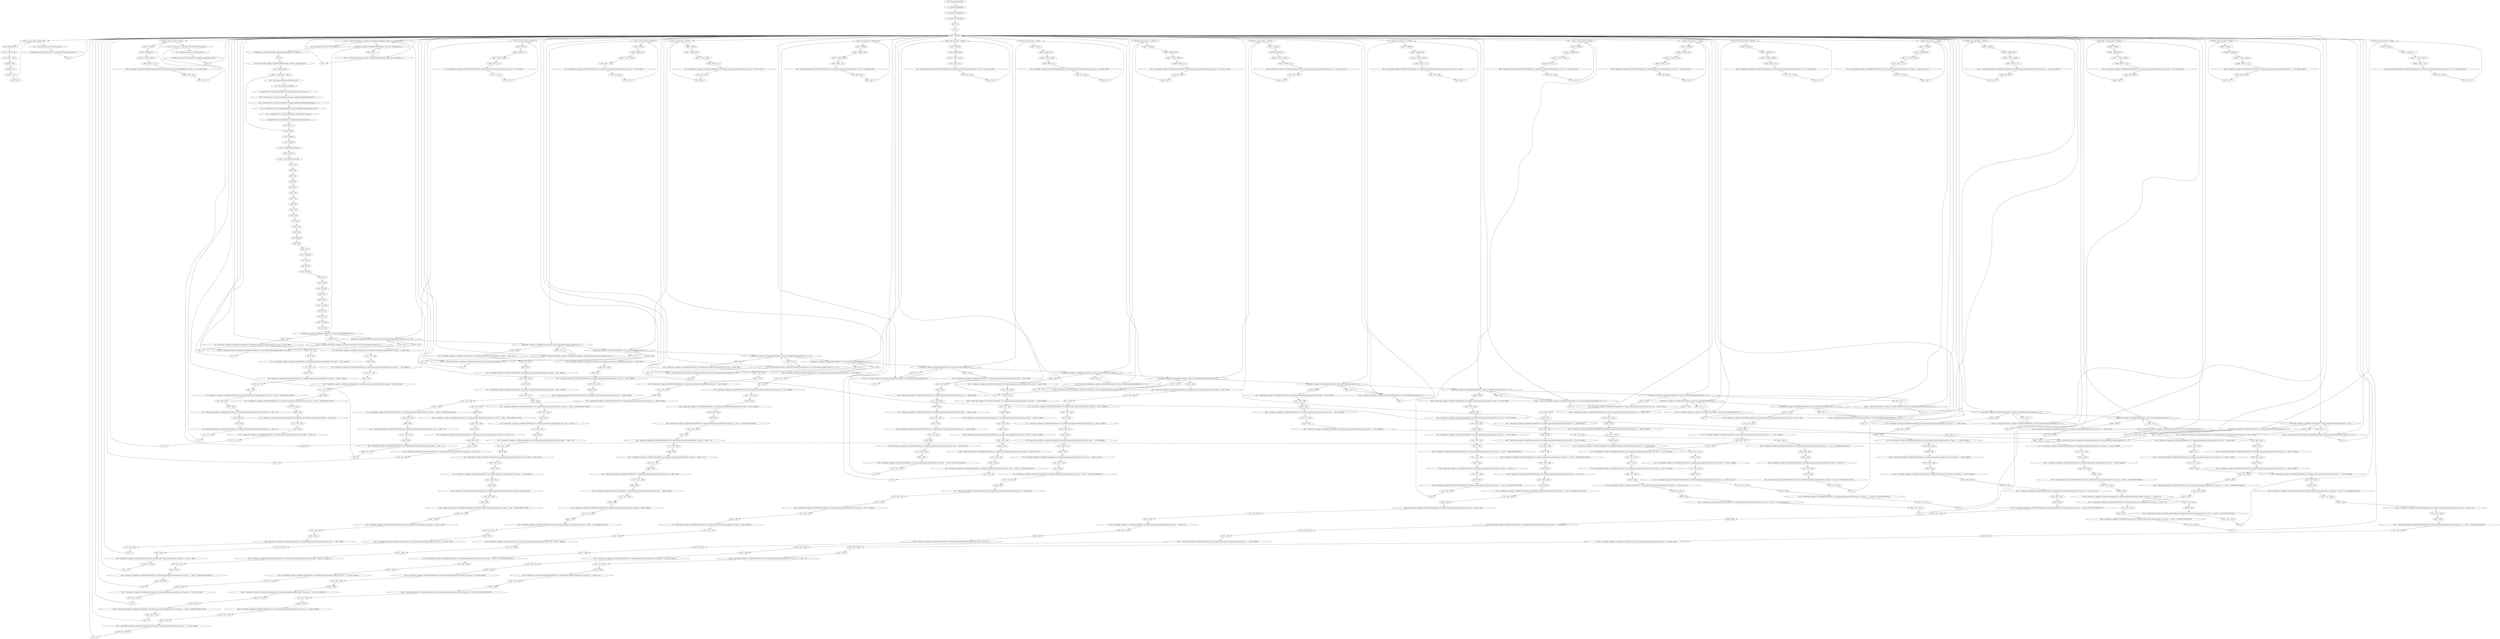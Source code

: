 digraph "unitGraph" {
    "r0 = newarray (double)[997]"
    "r1 = newarray (double)[997]"
    "r2 = newarray (double)[997]"
    "r3 = newarray (double)[997]"
    "d237 = 0.0"
    "i163 = 0"
    "goto [?= (branch)]"
    "$d0 = (double) i163"
    "d238 = -7500.0 + $d0"
    "d237 = d237 + d238"
    "r1[i163] = d238"
    "r2[i163] = 15.0"
    "r3[i163] = -15.0"
    "i163 = i163 + 1"
    "if i163 < 997 goto $d0 = (double) i163"
    "$r4 = <java.lang.System: java.io.PrintStream out>"
    "virtualinvoke $r4.<java.io.PrintStream: void println(java.lang.String)>(\"Warmup\")"
    "i164 = 0"
    "staticinvoke <compiler.c2.cr6340864.TestDoubleVect: double test_sum(double[])>(r1)"
    "staticinvoke <compiler.c2.cr6340864.TestDoubleVect: void test_addc(double[],double[])>(r0, r1)"
    "staticinvoke <compiler.c2.cr6340864.TestDoubleVect: void test_addv(double[],double[],double)>(r0, r1, 15.0)"
    "staticinvoke <compiler.c2.cr6340864.TestDoubleVect: void test_adda(double[],double[],double[])>(r0, r1, r2)"
    "staticinvoke <compiler.c2.cr6340864.TestDoubleVect: void test_subc(double[],double[])>(r0, r1)"
    "staticinvoke <compiler.c2.cr6340864.TestDoubleVect: void test_subv(double[],double[],double)>(r0, r1, 15.0)"
    "staticinvoke <compiler.c2.cr6340864.TestDoubleVect: void test_suba(double[],double[],double[])>(r0, r1, r2)"
    "staticinvoke <compiler.c2.cr6340864.TestDoubleVect: void test_mulc(double[],double[])>(r0, r1)"
    "staticinvoke <compiler.c2.cr6340864.TestDoubleVect: void test_mulv(double[],double[],double)>(r0, r1, 15.0)"
    "staticinvoke <compiler.c2.cr6340864.TestDoubleVect: void test_mula(double[],double[],double[])>(r0, r1, r2)"
    "staticinvoke <compiler.c2.cr6340864.TestDoubleVect: void test_divc(double[],double[])>(r0, r1)"
    "staticinvoke <compiler.c2.cr6340864.TestDoubleVect: void test_divv(double[],double[],double)>(r0, r1, 15.0)"
    "staticinvoke <compiler.c2.cr6340864.TestDoubleVect: void test_diva(double[],double[],double[])>(r0, r1, r2)"
    "staticinvoke <compiler.c2.cr6340864.TestDoubleVect: void test_mulc_n(double[],double[])>(r0, r1)"
    "staticinvoke <compiler.c2.cr6340864.TestDoubleVect: void test_mulv(double[],double[],double)>(r0, r1, -15.0)"
    "staticinvoke <compiler.c2.cr6340864.TestDoubleVect: void test_mula(double[],double[],double[])>(r0, r1, r3)"
    "staticinvoke <compiler.c2.cr6340864.TestDoubleVect: void test_divc_n(double[],double[])>(r0, r1)"
    "staticinvoke <compiler.c2.cr6340864.TestDoubleVect: void test_divv(double[],double[],double)>(r0, r1, -15.0)"
    "staticinvoke <compiler.c2.cr6340864.TestDoubleVect: void test_diva(double[],double[],double[])>(r0, r1, r3)"
    "i164 = i164 + 1"
    "if i164 < 11000 goto staticinvoke <compiler.c2.cr6340864.TestDoubleVect: double test_sum(double[])>(r1)"
    "$r5 = <java.lang.System: java.io.PrintStream out>"
    "virtualinvoke $r5.<java.io.PrintStream: void println(java.lang.String)>(\"Verification\")"
    "i165 = 0"
    "d239 = staticinvoke <compiler.c2.cr6340864.TestDoubleVect: double test_sum(double[])>(r1)"
    "$b0 = d239 cmpl d237"
    "if $b0 == 0 goto r1[0] = #NaN"
    "$r8 = <java.lang.System: java.io.PrintStream err>"
    "$r7 = new java.lang.StringBuilder"
    "specialinvoke $r7.<java.lang.StringBuilder: void <init>(java.lang.String)>(\"test_sum:  \")"
    "$r9 = virtualinvoke $r7.<java.lang.StringBuilder: java.lang.StringBuilder append(double)>(d239)"
    "$r10 = virtualinvoke $r9.<java.lang.StringBuilder: java.lang.StringBuilder append(java.lang.String)>(\" != \")"
    "$r11 = virtualinvoke $r10.<java.lang.StringBuilder: java.lang.StringBuilder append(double)>(d237)"
    "$r12 = virtualinvoke $r11.<java.lang.StringBuilder: java.lang.String toString()>()"
    "virtualinvoke $r8.<java.io.PrintStream: void println(java.lang.String)>($r12)"
    "i165 = i165 + 1"
    "r1[0] = #NaN"
    "r1[1] = #Infinity"
    "r1[2] = #-Infinity"
    "r1[3] = 1.7976931348623157E308"
    "r1[4] = 4.9E-324"
    "r1[5] = 2.2250738585072014E-308"
    "$d2 = r1[0]"
    "r2[6] = $d2"
    "$d3 = r1[1]"
    "r2[7] = $d3"
    "$d4 = r1[2]"
    "r2[8] = $d4"
    "$d5 = r1[3]"
    "r2[9] = $d5"
    "$d6 = r1[4]"
    "r2[10] = $d6"
    "$d7 = r1[5]"
    "r2[11] = $d7"
    "$d8 = r2[6]"
    "$d9 = neg $d8"
    "r3[6] = $d9"
    "$d10 = r2[7]"
    "$d11 = neg $d10"
    "r3[7] = $d11"
    "$d12 = r2[8]"
    "$d13 = neg $d12"
    "r3[8] = $d13"
    "$d14 = r2[9]"
    "$d15 = neg $d14"
    "r3[9] = $d15"
    "$d16 = r2[10]"
    "$d17 = neg $d16"
    "r3[10] = $d17"
    "$d18 = r2[11]"
    "$d19 = neg $d18"
    "r3[11] = $d19"
    "$d20 = r0[0]"
    "$i1 = staticinvoke <compiler.c2.cr6340864.TestDoubleVect: int verify(java.lang.String,int,double,double)>(\"test_addc: \", 0, $d20, #NaN)"
    "i166 = i165 + $i1"
    "$d21 = r0[1]"
    "$i2 = staticinvoke <compiler.c2.cr6340864.TestDoubleVect: int verify(java.lang.String,int,double,double)>(\"test_addc: \", 1, $d21, #Infinity)"
    "i167 = i166 + $i2"
    "$d22 = r0[2]"
    "$i3 = staticinvoke <compiler.c2.cr6340864.TestDoubleVect: int verify(java.lang.String,int,double,double)>(\"test_addc: \", 2, $d22, #-Infinity)"
    "i168 = i167 + $i3"
    "$d23 = r0[3]"
    "$i4 = staticinvoke <compiler.c2.cr6340864.TestDoubleVect: int verify(java.lang.String,int,double,double)>(\"test_addc: \", 3, $d23, 1.7976931348623157E308)"
    "i169 = i168 + $i4"
    "$d24 = r0[4]"
    "$i5 = staticinvoke <compiler.c2.cr6340864.TestDoubleVect: int verify(java.lang.String,int,double,double)>(\"test_addc: \", 4, $d24, 15.0)"
    "i170 = i169 + $i5"
    "$d25 = r0[5]"
    "$i6 = staticinvoke <compiler.c2.cr6340864.TestDoubleVect: int verify(java.lang.String,int,double,double)>(\"test_addc: \", 5, $d25, 15.0)"
    "i171 = i170 + $i6"
    "i172 = 6"
    "$d29 = r0[i172]"
    "$d26 = (double) i172"
    "$d27 = -7500.0 + $d26"
    "$d28 = $d27 + 15.0"
    "$i7 = staticinvoke <compiler.c2.cr6340864.TestDoubleVect: int verify(java.lang.String,int,double,double)>(\"test_addc: \", i172, $d29, $d28)"
    "i171 = i171 + $i7"
    "i172 = i172 + 1"
    "if i172 < 997 goto $d29 = r0[i172]"
    "$d30 = r0[0]"
    "$i8 = staticinvoke <compiler.c2.cr6340864.TestDoubleVect: int verify(java.lang.String,int,double,double)>(\"test_addv: \", 0, $d30, #NaN)"
    "i173 = i171 + $i8"
    "$d31 = r0[1]"
    "$i9 = staticinvoke <compiler.c2.cr6340864.TestDoubleVect: int verify(java.lang.String,int,double,double)>(\"test_addv: \", 1, $d31, #Infinity)"
    "i174 = i173 + $i9"
    "$d32 = r0[2]"
    "$i10 = staticinvoke <compiler.c2.cr6340864.TestDoubleVect: int verify(java.lang.String,int,double,double)>(\"test_addv: \", 2, $d32, #-Infinity)"
    "i175 = i174 + $i10"
    "$d33 = r0[3]"
    "$i11 = staticinvoke <compiler.c2.cr6340864.TestDoubleVect: int verify(java.lang.String,int,double,double)>(\"test_addv: \", 3, $d33, 1.7976931348623157E308)"
    "i176 = i175 + $i11"
    "$d34 = r0[4]"
    "$i12 = staticinvoke <compiler.c2.cr6340864.TestDoubleVect: int verify(java.lang.String,int,double,double)>(\"test_addv: \", 4, $d34, 15.0)"
    "i177 = i176 + $i12"
    "$d35 = r0[5]"
    "$i13 = staticinvoke <compiler.c2.cr6340864.TestDoubleVect: int verify(java.lang.String,int,double,double)>(\"test_addv: \", 5, $d35, 15.0)"
    "i178 = i177 + $i13"
    "i179 = 6"
    "$d39 = r0[i179]"
    "$d36 = (double) i179"
    "$d37 = -7500.0 + $d36"
    "$d38 = $d37 + 15.0"
    "$i14 = staticinvoke <compiler.c2.cr6340864.TestDoubleVect: int verify(java.lang.String,int,double,double)>(\"test_addv: \", i179, $d39, $d38)"
    "i178 = i178 + $i14"
    "i179 = i179 + 1"
    "if i179 < 997 goto $d39 = r0[i179]"
    "$d40 = r0[0]"
    "$i15 = staticinvoke <compiler.c2.cr6340864.TestDoubleVect: int verify(java.lang.String,int,double,double)>(\"test_adda: \", 0, $d40, #NaN)"
    "i180 = i178 + $i15"
    "$d41 = r0[1]"
    "$i16 = staticinvoke <compiler.c2.cr6340864.TestDoubleVect: int verify(java.lang.String,int,double,double)>(\"test_adda: \", 1, $d41, #Infinity)"
    "i181 = i180 + $i16"
    "$d42 = r0[2]"
    "$i17 = staticinvoke <compiler.c2.cr6340864.TestDoubleVect: int verify(java.lang.String,int,double,double)>(\"test_adda: \", 2, $d42, #-Infinity)"
    "i182 = i181 + $i17"
    "$d43 = r0[3]"
    "$i18 = staticinvoke <compiler.c2.cr6340864.TestDoubleVect: int verify(java.lang.String,int,double,double)>(\"test_adda: \", 3, $d43, 1.7976931348623157E308)"
    "i183 = i182 + $i18"
    "$d44 = r0[4]"
    "$i19 = staticinvoke <compiler.c2.cr6340864.TestDoubleVect: int verify(java.lang.String,int,double,double)>(\"test_adda: \", 4, $d44, 15.0)"
    "i184 = i183 + $i19"
    "$d45 = r0[5]"
    "$i20 = staticinvoke <compiler.c2.cr6340864.TestDoubleVect: int verify(java.lang.String,int,double,double)>(\"test_adda: \", 5, $d45, 15.0)"
    "i185 = i184 + $i20"
    "$d46 = r0[6]"
    "$i21 = staticinvoke <compiler.c2.cr6340864.TestDoubleVect: int verify(java.lang.String,int,double,double)>(\"test_adda: \", 6, $d46, #NaN)"
    "i186 = i185 + $i21"
    "$d47 = r0[7]"
    "$i22 = staticinvoke <compiler.c2.cr6340864.TestDoubleVect: int verify(java.lang.String,int,double,double)>(\"test_adda: \", 7, $d47, #Infinity)"
    "i187 = i186 + $i22"
    "$d48 = r0[8]"
    "$i23 = staticinvoke <compiler.c2.cr6340864.TestDoubleVect: int verify(java.lang.String,int,double,double)>(\"test_adda: \", 8, $d48, #-Infinity)"
    "i188 = i187 + $i23"
    "$d49 = r0[9]"
    "$i24 = staticinvoke <compiler.c2.cr6340864.TestDoubleVect: int verify(java.lang.String,int,double,double)>(\"test_adda: \", 9, $d49, 1.7976931348623157E308)"
    "i189 = i188 + $i24"
    "$d50 = r0[10]"
    "$i25 = staticinvoke <compiler.c2.cr6340864.TestDoubleVect: int verify(java.lang.String,int,double,double)>(\"test_adda: \", 10, $d50, -7490.0)"
    "i190 = i189 + $i25"
    "$d51 = r0[11]"
    "$i26 = staticinvoke <compiler.c2.cr6340864.TestDoubleVect: int verify(java.lang.String,int,double,double)>(\"test_adda: \", 11, $d51, -7489.0)"
    "i191 = i190 + $i26"
    "i192 = 12"
    "$d55 = r0[i192]"
    "$d52 = (double) i192"
    "$d53 = -7500.0 + $d52"
    "$d54 = $d53 + 15.0"
    "$i27 = staticinvoke <compiler.c2.cr6340864.TestDoubleVect: int verify(java.lang.String,int,double,double)>(\"test_adda: \", i192, $d55, $d54)"
    "i191 = i191 + $i27"
    "i192 = i192 + 1"
    "if i192 < 997 goto $d55 = r0[i192]"
    "$d56 = r0[0]"
    "$i28 = staticinvoke <compiler.c2.cr6340864.TestDoubleVect: int verify(java.lang.String,int,double,double)>(\"test_subc: \", 0, $d56, #NaN)"
    "i193 = i191 + $i28"
    "$d57 = r0[1]"
    "$i29 = staticinvoke <compiler.c2.cr6340864.TestDoubleVect: int verify(java.lang.String,int,double,double)>(\"test_subc: \", 1, $d57, #Infinity)"
    "i194 = i193 + $i29"
    "$d58 = r0[2]"
    "$i30 = staticinvoke <compiler.c2.cr6340864.TestDoubleVect: int verify(java.lang.String,int,double,double)>(\"test_subc: \", 2, $d58, #-Infinity)"
    "i195 = i194 + $i30"
    "$d59 = r0[3]"
    "$i31 = staticinvoke <compiler.c2.cr6340864.TestDoubleVect: int verify(java.lang.String,int,double,double)>(\"test_subc: \", 3, $d59, 1.7976931348623157E308)"
    "i196 = i195 + $i31"
    "$d60 = r0[4]"
    "$i32 = staticinvoke <compiler.c2.cr6340864.TestDoubleVect: int verify(java.lang.String,int,double,double)>(\"test_subc: \", 4, $d60, -15.0)"
    "i197 = i196 + $i32"
    "$d61 = r0[5]"
    "$i33 = staticinvoke <compiler.c2.cr6340864.TestDoubleVect: int verify(java.lang.String,int,double,double)>(\"test_subc: \", 5, $d61, -15.0)"
    "i198 = i197 + $i33"
    "i199 = 6"
    "$d65 = r0[i199]"
    "$d62 = (double) i199"
    "$d63 = -7500.0 + $d62"
    "$d64 = $d63 - 15.0"
    "$i34 = staticinvoke <compiler.c2.cr6340864.TestDoubleVect: int verify(java.lang.String,int,double,double)>(\"test_subc: \", i199, $d65, $d64)"
    "i198 = i198 + $i34"
    "i199 = i199 + 1"
    "if i199 < 997 goto $d65 = r0[i199]"
    "$d66 = r0[0]"
    "$i35 = staticinvoke <compiler.c2.cr6340864.TestDoubleVect: int verify(java.lang.String,int,double,double)>(\"test_subv: \", 0, $d66, #NaN)"
    "i200 = i198 + $i35"
    "$d67 = r0[1]"
    "$i36 = staticinvoke <compiler.c2.cr6340864.TestDoubleVect: int verify(java.lang.String,int,double,double)>(\"test_subv: \", 1, $d67, #Infinity)"
    "i201 = i200 + $i36"
    "$d68 = r0[2]"
    "$i37 = staticinvoke <compiler.c2.cr6340864.TestDoubleVect: int verify(java.lang.String,int,double,double)>(\"test_subv: \", 2, $d68, #-Infinity)"
    "i202 = i201 + $i37"
    "$d69 = r0[3]"
    "$i38 = staticinvoke <compiler.c2.cr6340864.TestDoubleVect: int verify(java.lang.String,int,double,double)>(\"test_subv: \", 3, $d69, 1.7976931348623157E308)"
    "i203 = i202 + $i38"
    "$d70 = r0[4]"
    "$i39 = staticinvoke <compiler.c2.cr6340864.TestDoubleVect: int verify(java.lang.String,int,double,double)>(\"test_subv: \", 4, $d70, -15.0)"
    "i204 = i203 + $i39"
    "$d71 = r0[5]"
    "$i40 = staticinvoke <compiler.c2.cr6340864.TestDoubleVect: int verify(java.lang.String,int,double,double)>(\"test_subv: \", 5, $d71, -15.0)"
    "i205 = i204 + $i40"
    "i206 = 6"
    "$d75 = r0[i206]"
    "$d72 = (double) i206"
    "$d73 = -7500.0 + $d72"
    "$d74 = $d73 - 15.0"
    "$i41 = staticinvoke <compiler.c2.cr6340864.TestDoubleVect: int verify(java.lang.String,int,double,double)>(\"test_subv: \", i206, $d75, $d74)"
    "i205 = i205 + $i41"
    "i206 = i206 + 1"
    "if i206 < 997 goto $d75 = r0[i206]"
    "$d76 = r0[0]"
    "$i42 = staticinvoke <compiler.c2.cr6340864.TestDoubleVect: int verify(java.lang.String,int,double,double)>(\"test_suba: \", 0, $d76, #NaN)"
    "i207 = i205 + $i42"
    "$d77 = r0[1]"
    "$i43 = staticinvoke <compiler.c2.cr6340864.TestDoubleVect: int verify(java.lang.String,int,double,double)>(\"test_suba: \", 1, $d77, #Infinity)"
    "i208 = i207 + $i43"
    "$d78 = r0[2]"
    "$i44 = staticinvoke <compiler.c2.cr6340864.TestDoubleVect: int verify(java.lang.String,int,double,double)>(\"test_suba: \", 2, $d78, #-Infinity)"
    "i209 = i208 + $i44"
    "$d79 = r0[3]"
    "$i45 = staticinvoke <compiler.c2.cr6340864.TestDoubleVect: int verify(java.lang.String,int,double,double)>(\"test_suba: \", 3, $d79, 1.7976931348623157E308)"
    "i210 = i209 + $i45"
    "$d80 = r0[4]"
    "$i46 = staticinvoke <compiler.c2.cr6340864.TestDoubleVect: int verify(java.lang.String,int,double,double)>(\"test_suba: \", 4, $d80, -15.0)"
    "i211 = i210 + $i46"
    "$d81 = r0[5]"
    "$i47 = staticinvoke <compiler.c2.cr6340864.TestDoubleVect: int verify(java.lang.String,int,double,double)>(\"test_suba: \", 5, $d81, -15.0)"
    "i212 = i211 + $i47"
    "$d82 = r0[6]"
    "$i48 = staticinvoke <compiler.c2.cr6340864.TestDoubleVect: int verify(java.lang.String,int,double,double)>(\"test_suba: \", 6, $d82, #NaN)"
    "i213 = i212 + $i48"
    "$d83 = r0[7]"
    "$i49 = staticinvoke <compiler.c2.cr6340864.TestDoubleVect: int verify(java.lang.String,int,double,double)>(\"test_suba: \", 7, $d83, #-Infinity)"
    "i214 = i213 + $i49"
    "$d84 = r0[8]"
    "$i50 = staticinvoke <compiler.c2.cr6340864.TestDoubleVect: int verify(java.lang.String,int,double,double)>(\"test_suba: \", 8, $d84, #Infinity)"
    "i215 = i214 + $i50"
    "$d85 = r0[9]"
    "$i51 = staticinvoke <compiler.c2.cr6340864.TestDoubleVect: int verify(java.lang.String,int,double,double)>(\"test_suba: \", 9, $d85, -1.7976931348623157E308)"
    "i216 = i215 + $i51"
    "$d86 = r0[10]"
    "$i52 = staticinvoke <compiler.c2.cr6340864.TestDoubleVect: int verify(java.lang.String,int,double,double)>(\"test_suba: \", 10, $d86, -7490.0)"
    "i217 = i216 + $i52"
    "$d87 = r0[11]"
    "$i53 = staticinvoke <compiler.c2.cr6340864.TestDoubleVect: int verify(java.lang.String,int,double,double)>(\"test_suba: \", 11, $d87, -7489.0)"
    "i218 = i217 + $i53"
    "i219 = 12"
    "$d91 = r0[i219]"
    "$d88 = (double) i219"
    "$d89 = -7500.0 + $d88"
    "$d90 = $d89 - 15.0"
    "$i54 = staticinvoke <compiler.c2.cr6340864.TestDoubleVect: int verify(java.lang.String,int,double,double)>(\"test_suba: \", i219, $d91, $d90)"
    "i218 = i218 + $i54"
    "i219 = i219 + 1"
    "if i219 < 997 goto $d91 = r0[i219]"
    "$d92 = r0[0]"
    "$i55 = staticinvoke <compiler.c2.cr6340864.TestDoubleVect: int verify(java.lang.String,int,double,double)>(\"test_mulc: \", 0, $d92, #NaN)"
    "i220 = i218 + $i55"
    "$d93 = r0[1]"
    "$i56 = staticinvoke <compiler.c2.cr6340864.TestDoubleVect: int verify(java.lang.String,int,double,double)>(\"test_mulc: \", 1, $d93, #Infinity)"
    "i221 = i220 + $i56"
    "$d94 = r0[2]"
    "$i57 = staticinvoke <compiler.c2.cr6340864.TestDoubleVect: int verify(java.lang.String,int,double,double)>(\"test_mulc: \", 2, $d94, #-Infinity)"
    "i222 = i221 + $i57"
    "$d95 = r0[3]"
    "$i58 = staticinvoke <compiler.c2.cr6340864.TestDoubleVect: int verify(java.lang.String,int,double,double)>(\"test_mulc: \", 3, $d95, #Infinity)"
    "i223 = i222 + $i58"
    "$d96 = r0[4]"
    "$i59 = staticinvoke <compiler.c2.cr6340864.TestDoubleVect: int verify(java.lang.String,int,double,double)>(\"test_mulc: \", 4, $d96, 7.4E-323)"
    "i224 = i223 + $i59"
    "$d97 = r0[5]"
    "$i60 = staticinvoke <compiler.c2.cr6340864.TestDoubleVect: int verify(java.lang.String,int,double,double)>(\"test_mulc: \", 5, $d97, 3.337610787760802E-307)"
    "i225 = i224 + $i60"
    "i226 = 6"
    "$d101 = r0[i226]"
    "$d98 = (double) i226"
    "$d99 = -7500.0 + $d98"
    "$d100 = $d99 * 15.0"
    "$i61 = staticinvoke <compiler.c2.cr6340864.TestDoubleVect: int verify(java.lang.String,int,double,double)>(\"test_mulc: \", i226, $d101, $d100)"
    "i225 = i225 + $i61"
    "i226 = i226 + 1"
    "if i226 < 997 goto $d101 = r0[i226]"
    "$d102 = r0[0]"
    "$i62 = staticinvoke <compiler.c2.cr6340864.TestDoubleVect: int verify(java.lang.String,int,double,double)>(\"test_mulv: \", 0, $d102, #NaN)"
    "i227 = i225 + $i62"
    "$d103 = r0[1]"
    "$i63 = staticinvoke <compiler.c2.cr6340864.TestDoubleVect: int verify(java.lang.String,int,double,double)>(\"test_mulv: \", 1, $d103, #Infinity)"
    "i228 = i227 + $i63"
    "$d104 = r0[2]"
    "$i64 = staticinvoke <compiler.c2.cr6340864.TestDoubleVect: int verify(java.lang.String,int,double,double)>(\"test_mulv: \", 2, $d104, #-Infinity)"
    "i229 = i228 + $i64"
    "$d105 = r0[3]"
    "$i65 = staticinvoke <compiler.c2.cr6340864.TestDoubleVect: int verify(java.lang.String,int,double,double)>(\"test_mulv: \", 3, $d105, #Infinity)"
    "i230 = i229 + $i65"
    "$d106 = r0[4]"
    "$i66 = staticinvoke <compiler.c2.cr6340864.TestDoubleVect: int verify(java.lang.String,int,double,double)>(\"test_mulv: \", 4, $d106, 7.4E-323)"
    "i231 = i230 + $i66"
    "$d107 = r0[5]"
    "$i67 = staticinvoke <compiler.c2.cr6340864.TestDoubleVect: int verify(java.lang.String,int,double,double)>(\"test_mulv: \", 5, $d107, 3.337610787760802E-307)"
    "i232 = i231 + $i67"
    "i233 = 6"
    "$d111 = r0[i233]"
    "$d108 = (double) i233"
    "$d109 = -7500.0 + $d108"
    "$d110 = $d109 * 15.0"
    "$i68 = staticinvoke <compiler.c2.cr6340864.TestDoubleVect: int verify(java.lang.String,int,double,double)>(\"test_mulv: \", i233, $d111, $d110)"
    "i232 = i232 + $i68"
    "i233 = i233 + 1"
    "if i233 < 997 goto $d111 = r0[i233]"
    "$d112 = r0[0]"
    "$i69 = staticinvoke <compiler.c2.cr6340864.TestDoubleVect: int verify(java.lang.String,int,double,double)>(\"test_mula: \", 0, $d112, #NaN)"
    "i234 = i232 + $i69"
    "$d113 = r0[1]"
    "$i70 = staticinvoke <compiler.c2.cr6340864.TestDoubleVect: int verify(java.lang.String,int,double,double)>(\"test_mula: \", 1, $d113, #Infinity)"
    "i235 = i234 + $i70"
    "$d114 = r0[2]"
    "$i71 = staticinvoke <compiler.c2.cr6340864.TestDoubleVect: int verify(java.lang.String,int,double,double)>(\"test_mula: \", 2, $d114, #-Infinity)"
    "i236 = i235 + $i71"
    "$d115 = r0[3]"
    "$i72 = staticinvoke <compiler.c2.cr6340864.TestDoubleVect: int verify(java.lang.String,int,double,double)>(\"test_mula: \", 3, $d115, #Infinity)"
    "i237 = i236 + $i72"
    "$d116 = r0[4]"
    "$i73 = staticinvoke <compiler.c2.cr6340864.TestDoubleVect: int verify(java.lang.String,int,double,double)>(\"test_mula: \", 4, $d116, 7.4E-323)"
    "i238 = i237 + $i73"
    "$d117 = r0[5]"
    "$i74 = staticinvoke <compiler.c2.cr6340864.TestDoubleVect: int verify(java.lang.String,int,double,double)>(\"test_mula: \", 5, $d117, 3.337610787760802E-307)"
    "i239 = i238 + $i74"
    "$d118 = r0[6]"
    "$i75 = staticinvoke <compiler.c2.cr6340864.TestDoubleVect: int verify(java.lang.String,int,double,double)>(\"test_mula: \", 6, $d118, #NaN)"
    "i240 = i239 + $i75"
    "$d119 = r0[7]"
    "$i76 = staticinvoke <compiler.c2.cr6340864.TestDoubleVect: int verify(java.lang.String,int,double,double)>(\"test_mula: \", 7, $d119, #-Infinity)"
    "i241 = i240 + $i76"
    "$d120 = r0[8]"
    "$i77 = staticinvoke <compiler.c2.cr6340864.TestDoubleVect: int verify(java.lang.String,int,double,double)>(\"test_mula: \", 8, $d120, #Infinity)"
    "i242 = i241 + $i77"
    "$d121 = r0[9]"
    "$i78 = staticinvoke <compiler.c2.cr6340864.TestDoubleVect: int verify(java.lang.String,int,double,double)>(\"test_mula: \", 9, $d121, #-Infinity)"
    "i243 = i242 + $i78"
    "$d122 = r0[10]"
    "$i79 = staticinvoke <compiler.c2.cr6340864.TestDoubleVect: int verify(java.lang.String,int,double,double)>(\"test_mula: \", 10, $d122, -3.7006E-320)"
    "i244 = i243 + $i79"
    "$d123 = r0[11]"
    "$i80 = staticinvoke <compiler.c2.cr6340864.TestDoubleVect: int verify(java.lang.String,int,double,double)>(\"test_mula: \", 11, $d123, -1.6663578126360431E-304)"
    "i245 = i244 + $i80"
    "i246 = 12"
    "$d127 = r0[i246]"
    "$d124 = (double) i246"
    "$d125 = -7500.0 + $d124"
    "$d126 = $d125 * 15.0"
    "$i81 = staticinvoke <compiler.c2.cr6340864.TestDoubleVect: int verify(java.lang.String,int,double,double)>(\"test_mula: \", i246, $d127, $d126)"
    "i245 = i245 + $i81"
    "i246 = i246 + 1"
    "if i246 < 997 goto $d127 = r0[i246]"
    "$d128 = r0[0]"
    "$i82 = staticinvoke <compiler.c2.cr6340864.TestDoubleVect: int verify(java.lang.String,int,double,double)>(\"test_divc: \", 0, $d128, #NaN)"
    "i247 = i245 + $i82"
    "$d129 = r0[1]"
    "$i83 = staticinvoke <compiler.c2.cr6340864.TestDoubleVect: int verify(java.lang.String,int,double,double)>(\"test_divc: \", 1, $d129, #Infinity)"
    "i248 = i247 + $i83"
    "$d130 = r0[2]"
    "$i84 = staticinvoke <compiler.c2.cr6340864.TestDoubleVect: int verify(java.lang.String,int,double,double)>(\"test_divc: \", 2, $d130, #-Infinity)"
    "i249 = i248 + $i84"
    "$d131 = r0[3]"
    "$i85 = staticinvoke <compiler.c2.cr6340864.TestDoubleVect: int verify(java.lang.String,int,double,double)>(\"test_divc: \", 3, $d131, 1.1984620899082106E307)"
    "i250 = i249 + $i85"
    "$d132 = r0[4]"
    "$i86 = staticinvoke <compiler.c2.cr6340864.TestDoubleVect: int verify(java.lang.String,int,double,double)>(\"test_divc: \", 4, $d132, 0.0)"
    "i251 = i250 + $i86"
    "$d133 = r0[5]"
    "$i87 = staticinvoke <compiler.c2.cr6340864.TestDoubleVect: int verify(java.lang.String,int,double,double)>(\"test_divc: \", 5, $d133, 1.483382572338134E-309)"
    "i252 = i251 + $i87"
    "i253 = 6"
    "$d137 = r0[i253]"
    "$d134 = (double) i253"
    "$d135 = -7500.0 + $d134"
    "$d136 = $d135 / 15.0"
    "$i88 = staticinvoke <compiler.c2.cr6340864.TestDoubleVect: int verify(java.lang.String,int,double,double)>(\"test_divc: \", i253, $d137, $d136)"
    "i252 = i252 + $i88"
    "i253 = i253 + 1"
    "if i253 < 997 goto $d137 = r0[i253]"
    "$d138 = r0[0]"
    "$i89 = staticinvoke <compiler.c2.cr6340864.TestDoubleVect: int verify(java.lang.String,int,double,double)>(\"test_divv: \", 0, $d138, #NaN)"
    "i254 = i252 + $i89"
    "$d139 = r0[1]"
    "$i90 = staticinvoke <compiler.c2.cr6340864.TestDoubleVect: int verify(java.lang.String,int,double,double)>(\"test_divv: \", 1, $d139, #Infinity)"
    "i255 = i254 + $i90"
    "$d140 = r0[2]"
    "$i91 = staticinvoke <compiler.c2.cr6340864.TestDoubleVect: int verify(java.lang.String,int,double,double)>(\"test_divv: \", 2, $d140, #-Infinity)"
    "i256 = i255 + $i91"
    "$d141 = r0[3]"
    "$i92 = staticinvoke <compiler.c2.cr6340864.TestDoubleVect: int verify(java.lang.String,int,double,double)>(\"test_divv: \", 3, $d141, 1.1984620899082106E307)"
    "i257 = i256 + $i92"
    "$d142 = r0[4]"
    "$i93 = staticinvoke <compiler.c2.cr6340864.TestDoubleVect: int verify(java.lang.String,int,double,double)>(\"test_divv: \", 4, $d142, 0.0)"
    "i258 = i257 + $i93"
    "$d143 = r0[5]"
    "$i94 = staticinvoke <compiler.c2.cr6340864.TestDoubleVect: int verify(java.lang.String,int,double,double)>(\"test_divv: \", 5, $d143, 1.483382572338134E-309)"
    "i259 = i258 + $i94"
    "i260 = 6"
    "$d147 = r0[i260]"
    "$d144 = (double) i260"
    "$d145 = -7500.0 + $d144"
    "$d146 = $d145 / 15.0"
    "$i95 = staticinvoke <compiler.c2.cr6340864.TestDoubleVect: int verify(java.lang.String,int,double,double)>(\"test_divv: \", i260, $d147, $d146)"
    "i259 = i259 + $i95"
    "i260 = i260 + 1"
    "if i260 < 997 goto $d147 = r0[i260]"
    "$d148 = r0[0]"
    "$i96 = staticinvoke <compiler.c2.cr6340864.TestDoubleVect: int verify(java.lang.String,int,double,double)>(\"test_diva: \", 0, $d148, #NaN)"
    "i261 = i259 + $i96"
    "$d149 = r0[1]"
    "$i97 = staticinvoke <compiler.c2.cr6340864.TestDoubleVect: int verify(java.lang.String,int,double,double)>(\"test_diva: \", 1, $d149, #Infinity)"
    "i262 = i261 + $i97"
    "$d150 = r0[2]"
    "$i98 = staticinvoke <compiler.c2.cr6340864.TestDoubleVect: int verify(java.lang.String,int,double,double)>(\"test_diva: \", 2, $d150, #-Infinity)"
    "i263 = i262 + $i98"
    "$d151 = r0[3]"
    "$i99 = staticinvoke <compiler.c2.cr6340864.TestDoubleVect: int verify(java.lang.String,int,double,double)>(\"test_diva: \", 3, $d151, 1.1984620899082106E307)"
    "i264 = i263 + $i99"
    "$d152 = r0[4]"
    "$i100 = staticinvoke <compiler.c2.cr6340864.TestDoubleVect: int verify(java.lang.String,int,double,double)>(\"test_diva: \", 4, $d152, 0.0)"
    "i265 = i264 + $i100"
    "$d153 = r0[5]"
    "$i101 = staticinvoke <compiler.c2.cr6340864.TestDoubleVect: int verify(java.lang.String,int,double,double)>(\"test_diva: \", 5, $d153, 1.483382572338134E-309)"
    "i266 = i265 + $i101"
    "$d154 = r0[6]"
    "$i102 = staticinvoke <compiler.c2.cr6340864.TestDoubleVect: int verify(java.lang.String,int,double,double)>(\"test_diva: \", 6, $d154, #NaN)"
    "i267 = i266 + $i102"
    "$d155 = r0[7]"
    "$i103 = staticinvoke <compiler.c2.cr6340864.TestDoubleVect: int verify(java.lang.String,int,double,double)>(\"test_diva: \", 7, $d155, -0.0)"
    "i268 = i267 + $i103"
    "$d156 = r0[8]"
    "$i104 = staticinvoke <compiler.c2.cr6340864.TestDoubleVect: int verify(java.lang.String,int,double,double)>(\"test_diva: \", 8, $d156, 0.0)"
    "i269 = i268 + $i104"
    "$d157 = r0[9]"
    "$i105 = staticinvoke <compiler.c2.cr6340864.TestDoubleVect: int verify(java.lang.String,int,double,double)>(\"test_diva: \", 9, $d157, -4.167007068519362E-305)"
    "i270 = i269 + $i105"
    "$d158 = r0[10]"
    "$i106 = staticinvoke <compiler.c2.cr6340864.TestDoubleVect: int verify(java.lang.String,int,double,double)>(\"test_diva: \", 10, $d158, #-Infinity)"
    "i271 = i270 + $i106"
    "$d159 = r0[11]"
    "$i107 = staticinvoke <compiler.c2.cr6340864.TestDoubleVect: int verify(java.lang.String,int,double,double)>(\"test_diva: \", 11, $d159, #-Infinity)"
    "i272 = i271 + $i107"
    "i273 = 12"
    "$d163 = r0[i273]"
    "$d160 = (double) i273"
    "$d161 = -7500.0 + $d160"
    "$d162 = $d161 / 15.0"
    "$i108 = staticinvoke <compiler.c2.cr6340864.TestDoubleVect: int verify(java.lang.String,int,double,double)>(\"test_diva: \", i273, $d163, $d162)"
    "i272 = i272 + $i108"
    "i273 = i273 + 1"
    "if i273 < 997 goto $d163 = r0[i273]"
    "$d164 = r0[0]"
    "$i109 = staticinvoke <compiler.c2.cr6340864.TestDoubleVect: int verify(java.lang.String,int,double,double)>(\"test_mulc_n: \", 0, $d164, #NaN)"
    "i274 = i272 + $i109"
    "$d165 = r0[1]"
    "$i110 = staticinvoke <compiler.c2.cr6340864.TestDoubleVect: int verify(java.lang.String,int,double,double)>(\"test_mulc_n: \", 1, $d165, #-Infinity)"
    "i275 = i274 + $i110"
    "$d166 = r0[2]"
    "$i111 = staticinvoke <compiler.c2.cr6340864.TestDoubleVect: int verify(java.lang.String,int,double,double)>(\"test_mulc_n: \", 2, $d166, #Infinity)"
    "i276 = i275 + $i111"
    "$d167 = r0[3]"
    "$i112 = staticinvoke <compiler.c2.cr6340864.TestDoubleVect: int verify(java.lang.String,int,double,double)>(\"test_mulc_n: \", 3, $d167, #-Infinity)"
    "i277 = i276 + $i112"
    "$d168 = r0[4]"
    "$i113 = staticinvoke <compiler.c2.cr6340864.TestDoubleVect: int verify(java.lang.String,int,double,double)>(\"test_mulc_n: \", 4, $d168, -7.4E-323)"
    "i278 = i277 + $i113"
    "$d169 = r0[5]"
    "$i114 = staticinvoke <compiler.c2.cr6340864.TestDoubleVect: int verify(java.lang.String,int,double,double)>(\"test_mulc_n: \", 5, $d169, -3.337610787760802E-307)"
    "i279 = i278 + $i114"
    "i280 = 6"
    "$d173 = r0[i280]"
    "$d170 = (double) i280"
    "$d171 = -7500.0 + $d170"
    "$d172 = $d171 * -15.0"
    "$i115 = staticinvoke <compiler.c2.cr6340864.TestDoubleVect: int verify(java.lang.String,int,double,double)>(\"test_mulc_n: \", i280, $d173, $d172)"
    "i279 = i279 + $i115"
    "i280 = i280 + 1"
    "if i280 < 997 goto $d173 = r0[i280]"
    "$d174 = r0[0]"
    "$i116 = staticinvoke <compiler.c2.cr6340864.TestDoubleVect: int verify(java.lang.String,int,double,double)>(\"test_mulv_n: \", 0, $d174, #NaN)"
    "i281 = i279 + $i116"
    "$d175 = r0[1]"
    "$i117 = staticinvoke <compiler.c2.cr6340864.TestDoubleVect: int verify(java.lang.String,int,double,double)>(\"test_mulv_n: \", 1, $d175, #-Infinity)"
    "i282 = i281 + $i117"
    "$d176 = r0[2]"
    "$i118 = staticinvoke <compiler.c2.cr6340864.TestDoubleVect: int verify(java.lang.String,int,double,double)>(\"test_mulv_n: \", 2, $d176, #Infinity)"
    "i283 = i282 + $i118"
    "$d177 = r0[3]"
    "$i119 = staticinvoke <compiler.c2.cr6340864.TestDoubleVect: int verify(java.lang.String,int,double,double)>(\"test_mulv_n: \", 3, $d177, #-Infinity)"
    "i284 = i283 + $i119"
    "$d178 = r0[4]"
    "$i120 = staticinvoke <compiler.c2.cr6340864.TestDoubleVect: int verify(java.lang.String,int,double,double)>(\"test_mulv_n: \", 4, $d178, -7.4E-323)"
    "i285 = i284 + $i120"
    "$d179 = r0[5]"
    "$i121 = staticinvoke <compiler.c2.cr6340864.TestDoubleVect: int verify(java.lang.String,int,double,double)>(\"test_mulv_n: \", 5, $d179, -3.337610787760802E-307)"
    "i286 = i285 + $i121"
    "i287 = 6"
    "$d183 = r0[i287]"
    "$d180 = (double) i287"
    "$d181 = -7500.0 + $d180"
    "$d182 = $d181 * -15.0"
    "$i122 = staticinvoke <compiler.c2.cr6340864.TestDoubleVect: int verify(java.lang.String,int,double,double)>(\"test_mulv_n: \", i287, $d183, $d182)"
    "i286 = i286 + $i122"
    "i287 = i287 + 1"
    "if i287 < 997 goto $d183 = r0[i287]"
    "$d184 = r0[0]"
    "$i123 = staticinvoke <compiler.c2.cr6340864.TestDoubleVect: int verify(java.lang.String,int,double,double)>(\"test_mula_n: \", 0, $d184, #NaN)"
    "i288 = i286 + $i123"
    "$d185 = r0[1]"
    "$i124 = staticinvoke <compiler.c2.cr6340864.TestDoubleVect: int verify(java.lang.String,int,double,double)>(\"test_mula_n: \", 1, $d185, #-Infinity)"
    "i289 = i288 + $i124"
    "$d186 = r0[2]"
    "$i125 = staticinvoke <compiler.c2.cr6340864.TestDoubleVect: int verify(java.lang.String,int,double,double)>(\"test_mula_n: \", 2, $d186, #Infinity)"
    "i290 = i289 + $i125"
    "$d187 = r0[3]"
    "$i126 = staticinvoke <compiler.c2.cr6340864.TestDoubleVect: int verify(java.lang.String,int,double,double)>(\"test_mula_n: \", 3, $d187, #-Infinity)"
    "i291 = i290 + $i126"
    "$d188 = r0[4]"
    "$i127 = staticinvoke <compiler.c2.cr6340864.TestDoubleVect: int verify(java.lang.String,int,double,double)>(\"test_mula_n: \", 4, $d188, -7.4E-323)"
    "i292 = i291 + $i127"
    "$d189 = r0[5]"
    "$i128 = staticinvoke <compiler.c2.cr6340864.TestDoubleVect: int verify(java.lang.String,int,double,double)>(\"test_mula_n: \", 5, $d189, -3.337610787760802E-307)"
    "i293 = i292 + $i128"
    "$d190 = r0[6]"
    "$i129 = staticinvoke <compiler.c2.cr6340864.TestDoubleVect: int verify(java.lang.String,int,double,double)>(\"test_mula_n: \", 6, $d190, #NaN)"
    "i294 = i293 + $i129"
    "$d191 = r0[7]"
    "$i130 = staticinvoke <compiler.c2.cr6340864.TestDoubleVect: int verify(java.lang.String,int,double,double)>(\"test_mula_n: \", 7, $d191, #Infinity)"
    "i295 = i294 + $i130"
    "$d192 = r0[8]"
    "$i131 = staticinvoke <compiler.c2.cr6340864.TestDoubleVect: int verify(java.lang.String,int,double,double)>(\"test_mula_n: \", 8, $d192, #-Infinity)"
    "i296 = i295 + $i131"
    "$d193 = r0[9]"
    "$i132 = staticinvoke <compiler.c2.cr6340864.TestDoubleVect: int verify(java.lang.String,int,double,double)>(\"test_mula_n: \", 9, $d193, #Infinity)"
    "i297 = i296 + $i132"
    "$d194 = r0[10]"
    "$i133 = staticinvoke <compiler.c2.cr6340864.TestDoubleVect: int verify(java.lang.String,int,double,double)>(\"test_mula_n: \", 10, $d194, 3.7006E-320)"
    "i298 = i297 + $i133"
    "$d195 = r0[11]"
    "$i134 = staticinvoke <compiler.c2.cr6340864.TestDoubleVect: int verify(java.lang.String,int,double,double)>(\"test_mula_n: \", 11, $d195, 1.6663578126360431E-304)"
    "i299 = i298 + $i134"
    "i300 = 12"
    "$d199 = r0[i300]"
    "$d196 = (double) i300"
    "$d197 = -7500.0 + $d196"
    "$d198 = $d197 * -15.0"
    "$i135 = staticinvoke <compiler.c2.cr6340864.TestDoubleVect: int verify(java.lang.String,int,double,double)>(\"test_mula_n: \", i300, $d199, $d198)"
    "i299 = i299 + $i135"
    "i300 = i300 + 1"
    "if i300 < 997 goto $d199 = r0[i300]"
    "$d200 = r0[0]"
    "$i136 = staticinvoke <compiler.c2.cr6340864.TestDoubleVect: int verify(java.lang.String,int,double,double)>(\"test_divc_n: \", 0, $d200, #NaN)"
    "i301 = i299 + $i136"
    "$d201 = r0[1]"
    "$i137 = staticinvoke <compiler.c2.cr6340864.TestDoubleVect: int verify(java.lang.String,int,double,double)>(\"test_divc_n: \", 1, $d201, #-Infinity)"
    "i302 = i301 + $i137"
    "$d202 = r0[2]"
    "$i138 = staticinvoke <compiler.c2.cr6340864.TestDoubleVect: int verify(java.lang.String,int,double,double)>(\"test_divc_n: \", 2, $d202, #Infinity)"
    "i303 = i302 + $i138"
    "$d203 = r0[3]"
    "$i139 = staticinvoke <compiler.c2.cr6340864.TestDoubleVect: int verify(java.lang.String,int,double,double)>(\"test_divc_n: \", 3, $d203, -1.1984620899082106E307)"
    "i304 = i303 + $i139"
    "$d204 = r0[4]"
    "$i140 = staticinvoke <compiler.c2.cr6340864.TestDoubleVect: int verify(java.lang.String,int,double,double)>(\"test_divc_n: \", 4, $d204, -0.0)"
    "i305 = i304 + $i140"
    "$d205 = r0[5]"
    "$i141 = staticinvoke <compiler.c2.cr6340864.TestDoubleVect: int verify(java.lang.String,int,double,double)>(\"test_divc_n: \", 5, $d205, -1.483382572338134E-309)"
    "i306 = i305 + $i141"
    "i307 = 6"
    "$d209 = r0[i307]"
    "$d206 = (double) i307"
    "$d207 = -7500.0 + $d206"
    "$d208 = $d207 / -15.0"
    "$i142 = staticinvoke <compiler.c2.cr6340864.TestDoubleVect: int verify(java.lang.String,int,double,double)>(\"test_divc_n: \", i307, $d209, $d208)"
    "i306 = i306 + $i142"
    "i307 = i307 + 1"
    "if i307 < 997 goto $d209 = r0[i307]"
    "$d210 = r0[0]"
    "$i143 = staticinvoke <compiler.c2.cr6340864.TestDoubleVect: int verify(java.lang.String,int,double,double)>(\"test_divv_n: \", 0, $d210, #NaN)"
    "i308 = i306 + $i143"
    "$d211 = r0[1]"
    "$i144 = staticinvoke <compiler.c2.cr6340864.TestDoubleVect: int verify(java.lang.String,int,double,double)>(\"test_divv_n: \", 1, $d211, #-Infinity)"
    "i309 = i308 + $i144"
    "$d212 = r0[2]"
    "$i145 = staticinvoke <compiler.c2.cr6340864.TestDoubleVect: int verify(java.lang.String,int,double,double)>(\"test_divv_n: \", 2, $d212, #Infinity)"
    "i310 = i309 + $i145"
    "$d213 = r0[3]"
    "$i146 = staticinvoke <compiler.c2.cr6340864.TestDoubleVect: int verify(java.lang.String,int,double,double)>(\"test_divv_n: \", 3, $d213, -1.1984620899082106E307)"
    "i311 = i310 + $i146"
    "$d214 = r0[4]"
    "$i147 = staticinvoke <compiler.c2.cr6340864.TestDoubleVect: int verify(java.lang.String,int,double,double)>(\"test_divv_n: \", 4, $d214, -0.0)"
    "i312 = i311 + $i147"
    "$d215 = r0[5]"
    "$i148 = staticinvoke <compiler.c2.cr6340864.TestDoubleVect: int verify(java.lang.String,int,double,double)>(\"test_divv_n: \", 5, $d215, -1.483382572338134E-309)"
    "i313 = i312 + $i148"
    "i314 = 6"
    "$d219 = r0[i314]"
    "$d216 = (double) i314"
    "$d217 = -7500.0 + $d216"
    "$d218 = $d217 / -15.0"
    "$i149 = staticinvoke <compiler.c2.cr6340864.TestDoubleVect: int verify(java.lang.String,int,double,double)>(\"test_divv_n: \", i314, $d219, $d218)"
    "i313 = i313 + $i149"
    "i314 = i314 + 1"
    "if i314 < 997 goto $d219 = r0[i314]"
    "$d220 = r0[0]"
    "$i150 = staticinvoke <compiler.c2.cr6340864.TestDoubleVect: int verify(java.lang.String,int,double,double)>(\"test_diva_n: \", 0, $d220, #NaN)"
    "i315 = i313 + $i150"
    "$d221 = r0[1]"
    "$i151 = staticinvoke <compiler.c2.cr6340864.TestDoubleVect: int verify(java.lang.String,int,double,double)>(\"test_diva_n: \", 1, $d221, #-Infinity)"
    "i316 = i315 + $i151"
    "$d222 = r0[2]"
    "$i152 = staticinvoke <compiler.c2.cr6340864.TestDoubleVect: int verify(java.lang.String,int,double,double)>(\"test_diva_n: \", 2, $d222, #Infinity)"
    "i317 = i316 + $i152"
    "$d223 = r0[3]"
    "$i153 = staticinvoke <compiler.c2.cr6340864.TestDoubleVect: int verify(java.lang.String,int,double,double)>(\"test_diva_n: \", 3, $d223, -1.1984620899082106E307)"
    "i318 = i317 + $i153"
    "$d224 = r0[4]"
    "$i154 = staticinvoke <compiler.c2.cr6340864.TestDoubleVect: int verify(java.lang.String,int,double,double)>(\"test_diva_n: \", 4, $d224, -0.0)"
    "i319 = i318 + $i154"
    "$d225 = r0[5]"
    "$i155 = staticinvoke <compiler.c2.cr6340864.TestDoubleVect: int verify(java.lang.String,int,double,double)>(\"test_diva_n: \", 5, $d225, -1.483382572338134E-309)"
    "i320 = i319 + $i155"
    "$d226 = r0[6]"
    "$i156 = staticinvoke <compiler.c2.cr6340864.TestDoubleVect: int verify(java.lang.String,int,double,double)>(\"test_diva_n: \", 6, $d226, #NaN)"
    "i321 = i320 + $i156"
    "$d227 = r0[7]"
    "$i157 = staticinvoke <compiler.c2.cr6340864.TestDoubleVect: int verify(java.lang.String,int,double,double)>(\"test_diva_n: \", 7, $d227, 0.0)"
    "i322 = i321 + $i157"
    "$d228 = r0[8]"
    "$i158 = staticinvoke <compiler.c2.cr6340864.TestDoubleVect: int verify(java.lang.String,int,double,double)>(\"test_diva_n: \", 8, $d228, -0.0)"
    "i323 = i322 + $i158"
    "$d229 = r0[9]"
    "$i159 = staticinvoke <compiler.c2.cr6340864.TestDoubleVect: int verify(java.lang.String,int,double,double)>(\"test_diva_n: \", 9, $d229, 4.167007068519362E-305)"
    "i324 = i323 + $i159"
    "$d230 = r0[10]"
    "$i160 = staticinvoke <compiler.c2.cr6340864.TestDoubleVect: int verify(java.lang.String,int,double,double)>(\"test_diva_n: \", 10, $d230, #Infinity)"
    "i325 = i324 + $i160"
    "$d231 = r0[11]"
    "$i161 = staticinvoke <compiler.c2.cr6340864.TestDoubleVect: int verify(java.lang.String,int,double,double)>(\"test_diva_n: \", 11, $d231, #Infinity)"
    "i326 = i325 + $i161"
    "i327 = 12"
    "$d235 = r0[i327]"
    "$d232 = (double) i327"
    "$d233 = -7500.0 + $d232"
    "$d234 = $d233 / -15.0"
    "$i162 = staticinvoke <compiler.c2.cr6340864.TestDoubleVect: int verify(java.lang.String,int,double,double)>(\"test_diva_n: \", i327, $d235, $d234)"
    "i326 = i326 + $i162"
    "i327 = i327 + 1"
    "if i327 < 997 goto $d235 = r0[i327]"
    "if i326 <= 0 goto $r6 = <java.lang.System: java.io.PrintStream out>"
    "return i326"
    "$r6 = <java.lang.System: java.io.PrintStream out>"
    "virtualinvoke $r6.<java.io.PrintStream: void println(java.lang.String)>(\"Time\")"
    "i328 = 0"
    "i328 = i328 + 1"
    "if i328 < 11000 goto staticinvoke <compiler.c2.cr6340864.TestDoubleVect: double test_sum(double[])>(r1)"
    "i329 = 0"
    "i329 = i329 + 1"
    "if i329 < 11000 goto staticinvoke <compiler.c2.cr6340864.TestDoubleVect: void test_addc(double[],double[])>(r0, r1)"
    "i330 = 0"
    "i330 = i330 + 1"
    "if i330 < 11000 goto staticinvoke <compiler.c2.cr6340864.TestDoubleVect: void test_addv(double[],double[],double)>(r0, r1, 15.0)"
    "i331 = 0"
    "i331 = i331 + 1"
    "if i331 < 11000 goto staticinvoke <compiler.c2.cr6340864.TestDoubleVect: void test_adda(double[],double[],double[])>(r0, r1, r2)"
    "i332 = 0"
    "i332 = i332 + 1"
    "if i332 < 11000 goto staticinvoke <compiler.c2.cr6340864.TestDoubleVect: void test_subc(double[],double[])>(r0, r1)"
    "i333 = 0"
    "i333 = i333 + 1"
    "if i333 < 11000 goto staticinvoke <compiler.c2.cr6340864.TestDoubleVect: void test_subv(double[],double[],double)>(r0, r1, 15.0)"
    "i334 = 0"
    "i334 = i334 + 1"
    "if i334 < 11000 goto staticinvoke <compiler.c2.cr6340864.TestDoubleVect: void test_suba(double[],double[],double[])>(r0, r1, r2)"
    "i335 = 0"
    "i335 = i335 + 1"
    "if i335 < 11000 goto staticinvoke <compiler.c2.cr6340864.TestDoubleVect: void test_mulc(double[],double[])>(r0, r1)"
    "i336 = 0"
    "i336 = i336 + 1"
    "if i336 < 11000 goto staticinvoke <compiler.c2.cr6340864.TestDoubleVect: void test_mulv(double[],double[],double)>(r0, r1, 15.0)"
    "i337 = 0"
    "i337 = i337 + 1"
    "if i337 < 11000 goto staticinvoke <compiler.c2.cr6340864.TestDoubleVect: void test_mula(double[],double[],double[])>(r0, r1, r2)"
    "i338 = 0"
    "i338 = i338 + 1"
    "if i338 < 11000 goto staticinvoke <compiler.c2.cr6340864.TestDoubleVect: void test_divc(double[],double[])>(r0, r1)"
    "i339 = 0"
    "i339 = i339 + 1"
    "if i339 < 11000 goto staticinvoke <compiler.c2.cr6340864.TestDoubleVect: void test_divv(double[],double[],double)>(r0, r1, 15.0)"
    "i340 = 0"
    "i340 = i340 + 1"
    "if i340 < 11000 goto staticinvoke <compiler.c2.cr6340864.TestDoubleVect: void test_diva(double[],double[],double[])>(r0, r1, r2)"
    "i341 = 0"
    "i341 = i341 + 1"
    "if i341 < 11000 goto staticinvoke <compiler.c2.cr6340864.TestDoubleVect: void test_mulc_n(double[],double[])>(r0, r1)"
    "i342 = 0"
    "i342 = i342 + 1"
    "if i342 < 11000 goto staticinvoke <compiler.c2.cr6340864.TestDoubleVect: void test_mulv(double[],double[],double)>(r0, r1, -15.0)"
    "i343 = 0"
    "i343 = i343 + 1"
    "if i343 < 11000 goto staticinvoke <compiler.c2.cr6340864.TestDoubleVect: void test_mula(double[],double[],double[])>(r0, r1, r3)"
    "i344 = 0"
    "i344 = i344 + 1"
    "if i344 < 11000 goto staticinvoke <compiler.c2.cr6340864.TestDoubleVect: void test_divc_n(double[],double[])>(r0, r1)"
    "i345 = 0"
    "i345 = i345 + 1"
    "if i345 < 11000 goto staticinvoke <compiler.c2.cr6340864.TestDoubleVect: void test_divv(double[],double[],double)>(r0, r1, -15.0)"
    "i346 = 0"
    "i346 = i346 + 1"
    "if i346 < 11000 goto staticinvoke <compiler.c2.cr6340864.TestDoubleVect: void test_diva(double[],double[],double[])>(r0, r1, r3)"
    "r0 = newarray (double)[997]"->"r1 = newarray (double)[997]";
    "r1 = newarray (double)[997]"->"r2 = newarray (double)[997]";
    "r2 = newarray (double)[997]"->"r3 = newarray (double)[997]";
    "r3 = newarray (double)[997]"->"d237 = 0.0";
    "d237 = 0.0"->"i163 = 0";
    "i163 = 0"->"goto [?= (branch)]";
    "goto [?= (branch)]"->"if i163 < 997 goto $d0 = (double) i163";
    "$d0 = (double) i163"->"d238 = -7500.0 + $d0";
    "d238 = -7500.0 + $d0"->"d237 = d237 + d238";
    "d237 = d237 + d238"->"r1[i163] = d238";
    "r1[i163] = d238"->"r2[i163] = 15.0";
    "r2[i163] = 15.0"->"r3[i163] = -15.0";
    "r3[i163] = -15.0"->"i163 = i163 + 1";
    "i163 = i163 + 1"->"if i163 < 997 goto $d0 = (double) i163";
    "if i163 < 997 goto $d0 = (double) i163"->"$r4 = <java.lang.System: java.io.PrintStream out>";
    "if i163 < 997 goto $d0 = (double) i163"->"$d0 = (double) i163";
    "$r4 = <java.lang.System: java.io.PrintStream out>"->"virtualinvoke $r4.<java.io.PrintStream: void println(java.lang.String)>(\"Warmup\")";
    "virtualinvoke $r4.<java.io.PrintStream: void println(java.lang.String)>(\"Warmup\")"->"i164 = 0";
    "i164 = 0"->"goto [?= (branch)]";
    "goto [?= (branch)]"->"if i164 < 11000 goto staticinvoke <compiler.c2.cr6340864.TestDoubleVect: double test_sum(double[])>(r1)";
    "staticinvoke <compiler.c2.cr6340864.TestDoubleVect: double test_sum(double[])>(r1)"->"staticinvoke <compiler.c2.cr6340864.TestDoubleVect: void test_addc(double[],double[])>(r0, r1)";
    "staticinvoke <compiler.c2.cr6340864.TestDoubleVect: void test_addc(double[],double[])>(r0, r1)"->"staticinvoke <compiler.c2.cr6340864.TestDoubleVect: void test_addv(double[],double[],double)>(r0, r1, 15.0)";
    "staticinvoke <compiler.c2.cr6340864.TestDoubleVect: void test_addv(double[],double[],double)>(r0, r1, 15.0)"->"staticinvoke <compiler.c2.cr6340864.TestDoubleVect: void test_adda(double[],double[],double[])>(r0, r1, r2)";
    "staticinvoke <compiler.c2.cr6340864.TestDoubleVect: void test_adda(double[],double[],double[])>(r0, r1, r2)"->"staticinvoke <compiler.c2.cr6340864.TestDoubleVect: void test_subc(double[],double[])>(r0, r1)";
    "staticinvoke <compiler.c2.cr6340864.TestDoubleVect: void test_subc(double[],double[])>(r0, r1)"->"staticinvoke <compiler.c2.cr6340864.TestDoubleVect: void test_subv(double[],double[],double)>(r0, r1, 15.0)";
    "staticinvoke <compiler.c2.cr6340864.TestDoubleVect: void test_subv(double[],double[],double)>(r0, r1, 15.0)"->"staticinvoke <compiler.c2.cr6340864.TestDoubleVect: void test_suba(double[],double[],double[])>(r0, r1, r2)";
    "staticinvoke <compiler.c2.cr6340864.TestDoubleVect: void test_suba(double[],double[],double[])>(r0, r1, r2)"->"staticinvoke <compiler.c2.cr6340864.TestDoubleVect: void test_mulc(double[],double[])>(r0, r1)";
    "staticinvoke <compiler.c2.cr6340864.TestDoubleVect: void test_mulc(double[],double[])>(r0, r1)"->"staticinvoke <compiler.c2.cr6340864.TestDoubleVect: void test_mulv(double[],double[],double)>(r0, r1, 15.0)";
    "staticinvoke <compiler.c2.cr6340864.TestDoubleVect: void test_mulv(double[],double[],double)>(r0, r1, 15.0)"->"staticinvoke <compiler.c2.cr6340864.TestDoubleVect: void test_mula(double[],double[],double[])>(r0, r1, r2)";
    "staticinvoke <compiler.c2.cr6340864.TestDoubleVect: void test_mula(double[],double[],double[])>(r0, r1, r2)"->"staticinvoke <compiler.c2.cr6340864.TestDoubleVect: void test_divc(double[],double[])>(r0, r1)";
    "staticinvoke <compiler.c2.cr6340864.TestDoubleVect: void test_divc(double[],double[])>(r0, r1)"->"staticinvoke <compiler.c2.cr6340864.TestDoubleVect: void test_divv(double[],double[],double)>(r0, r1, 15.0)";
    "staticinvoke <compiler.c2.cr6340864.TestDoubleVect: void test_divv(double[],double[],double)>(r0, r1, 15.0)"->"staticinvoke <compiler.c2.cr6340864.TestDoubleVect: void test_diva(double[],double[],double[])>(r0, r1, r2)";
    "staticinvoke <compiler.c2.cr6340864.TestDoubleVect: void test_diva(double[],double[],double[])>(r0, r1, r2)"->"staticinvoke <compiler.c2.cr6340864.TestDoubleVect: void test_mulc_n(double[],double[])>(r0, r1)";
    "staticinvoke <compiler.c2.cr6340864.TestDoubleVect: void test_mulc_n(double[],double[])>(r0, r1)"->"staticinvoke <compiler.c2.cr6340864.TestDoubleVect: void test_mulv(double[],double[],double)>(r0, r1, -15.0)";
    "staticinvoke <compiler.c2.cr6340864.TestDoubleVect: void test_mulv(double[],double[],double)>(r0, r1, -15.0)"->"staticinvoke <compiler.c2.cr6340864.TestDoubleVect: void test_mula(double[],double[],double[])>(r0, r1, r3)";
    "staticinvoke <compiler.c2.cr6340864.TestDoubleVect: void test_mula(double[],double[],double[])>(r0, r1, r3)"->"staticinvoke <compiler.c2.cr6340864.TestDoubleVect: void test_divc_n(double[],double[])>(r0, r1)";
    "staticinvoke <compiler.c2.cr6340864.TestDoubleVect: void test_divc_n(double[],double[])>(r0, r1)"->"staticinvoke <compiler.c2.cr6340864.TestDoubleVect: void test_divv(double[],double[],double)>(r0, r1, -15.0)";
    "staticinvoke <compiler.c2.cr6340864.TestDoubleVect: void test_divv(double[],double[],double)>(r0, r1, -15.0)"->"staticinvoke <compiler.c2.cr6340864.TestDoubleVect: void test_diva(double[],double[],double[])>(r0, r1, r3)";
    "staticinvoke <compiler.c2.cr6340864.TestDoubleVect: void test_diva(double[],double[],double[])>(r0, r1, r3)"->"i164 = i164 + 1";
    "i164 = i164 + 1"->"if i164 < 11000 goto staticinvoke <compiler.c2.cr6340864.TestDoubleVect: double test_sum(double[])>(r1)";
    "if i164 < 11000 goto staticinvoke <compiler.c2.cr6340864.TestDoubleVect: double test_sum(double[])>(r1)"->"$r5 = <java.lang.System: java.io.PrintStream out>";
    "if i164 < 11000 goto staticinvoke <compiler.c2.cr6340864.TestDoubleVect: double test_sum(double[])>(r1)"->"staticinvoke <compiler.c2.cr6340864.TestDoubleVect: double test_sum(double[])>(r1)";
    "$r5 = <java.lang.System: java.io.PrintStream out>"->"virtualinvoke $r5.<java.io.PrintStream: void println(java.lang.String)>(\"Verification\")";
    "virtualinvoke $r5.<java.io.PrintStream: void println(java.lang.String)>(\"Verification\")"->"i165 = 0";
    "i165 = 0"->"d239 = staticinvoke <compiler.c2.cr6340864.TestDoubleVect: double test_sum(double[])>(r1)";
    "d239 = staticinvoke <compiler.c2.cr6340864.TestDoubleVect: double test_sum(double[])>(r1)"->"$b0 = d239 cmpl d237";
    "$b0 = d239 cmpl d237"->"if $b0 == 0 goto r1[0] = #NaN";
    "if $b0 == 0 goto r1[0] = #NaN"->"$r8 = <java.lang.System: java.io.PrintStream err>";
    "if $b0 == 0 goto r1[0] = #NaN"->"r1[0] = #NaN";
    "$r8 = <java.lang.System: java.io.PrintStream err>"->"$r7 = new java.lang.StringBuilder";
    "$r7 = new java.lang.StringBuilder"->"specialinvoke $r7.<java.lang.StringBuilder: void <init>(java.lang.String)>(\"test_sum:  \")";
    "specialinvoke $r7.<java.lang.StringBuilder: void <init>(java.lang.String)>(\"test_sum:  \")"->"$r9 = virtualinvoke $r7.<java.lang.StringBuilder: java.lang.StringBuilder append(double)>(d239)";
    "$r9 = virtualinvoke $r7.<java.lang.StringBuilder: java.lang.StringBuilder append(double)>(d239)"->"$r10 = virtualinvoke $r9.<java.lang.StringBuilder: java.lang.StringBuilder append(java.lang.String)>(\" != \")";
    "$r10 = virtualinvoke $r9.<java.lang.StringBuilder: java.lang.StringBuilder append(java.lang.String)>(\" != \")"->"$r11 = virtualinvoke $r10.<java.lang.StringBuilder: java.lang.StringBuilder append(double)>(d237)";
    "$r11 = virtualinvoke $r10.<java.lang.StringBuilder: java.lang.StringBuilder append(double)>(d237)"->"$r12 = virtualinvoke $r11.<java.lang.StringBuilder: java.lang.String toString()>()";
    "$r12 = virtualinvoke $r11.<java.lang.StringBuilder: java.lang.String toString()>()"->"virtualinvoke $r8.<java.io.PrintStream: void println(java.lang.String)>($r12)";
    "virtualinvoke $r8.<java.io.PrintStream: void println(java.lang.String)>($r12)"->"i165 = i165 + 1";
    "i165 = i165 + 1"->"r1[0] = #NaN";
    "r1[0] = #NaN"->"r1[1] = #Infinity";
    "r1[1] = #Infinity"->"r1[2] = #-Infinity";
    "r1[2] = #-Infinity"->"r1[3] = 1.7976931348623157E308";
    "r1[3] = 1.7976931348623157E308"->"r1[4] = 4.9E-324";
    "r1[4] = 4.9E-324"->"r1[5] = 2.2250738585072014E-308";
    "r1[5] = 2.2250738585072014E-308"->"$d2 = r1[0]";
    "$d2 = r1[0]"->"r2[6] = $d2";
    "r2[6] = $d2"->"$d3 = r1[1]";
    "$d3 = r1[1]"->"r2[7] = $d3";
    "r2[7] = $d3"->"$d4 = r1[2]";
    "$d4 = r1[2]"->"r2[8] = $d4";
    "r2[8] = $d4"->"$d5 = r1[3]";
    "$d5 = r1[3]"->"r2[9] = $d5";
    "r2[9] = $d5"->"$d6 = r1[4]";
    "$d6 = r1[4]"->"r2[10] = $d6";
    "r2[10] = $d6"->"$d7 = r1[5]";
    "$d7 = r1[5]"->"r2[11] = $d7";
    "r2[11] = $d7"->"$d8 = r2[6]";
    "$d8 = r2[6]"->"$d9 = neg $d8";
    "$d9 = neg $d8"->"r3[6] = $d9";
    "r3[6] = $d9"->"$d10 = r2[7]";
    "$d10 = r2[7]"->"$d11 = neg $d10";
    "$d11 = neg $d10"->"r3[7] = $d11";
    "r3[7] = $d11"->"$d12 = r2[8]";
    "$d12 = r2[8]"->"$d13 = neg $d12";
    "$d13 = neg $d12"->"r3[8] = $d13";
    "r3[8] = $d13"->"$d14 = r2[9]";
    "$d14 = r2[9]"->"$d15 = neg $d14";
    "$d15 = neg $d14"->"r3[9] = $d15";
    "r3[9] = $d15"->"$d16 = r2[10]";
    "$d16 = r2[10]"->"$d17 = neg $d16";
    "$d17 = neg $d16"->"r3[10] = $d17";
    "r3[10] = $d17"->"$d18 = r2[11]";
    "$d18 = r2[11]"->"$d19 = neg $d18";
    "$d19 = neg $d18"->"r3[11] = $d19";
    "r3[11] = $d19"->"staticinvoke <compiler.c2.cr6340864.TestDoubleVect: void test_addc(double[],double[])>(r0, r1)";
    "staticinvoke <compiler.c2.cr6340864.TestDoubleVect: void test_addc(double[],double[])>(r0, r1)"->"$d20 = r0[0]";
    "$d20 = r0[0]"->"$i1 = staticinvoke <compiler.c2.cr6340864.TestDoubleVect: int verify(java.lang.String,int,double,double)>(\"test_addc: \", 0, $d20, #NaN)";
    "$i1 = staticinvoke <compiler.c2.cr6340864.TestDoubleVect: int verify(java.lang.String,int,double,double)>(\"test_addc: \", 0, $d20, #NaN)"->"i166 = i165 + $i1";
    "i166 = i165 + $i1"->"$d21 = r0[1]";
    "$d21 = r0[1]"->"$i2 = staticinvoke <compiler.c2.cr6340864.TestDoubleVect: int verify(java.lang.String,int,double,double)>(\"test_addc: \", 1, $d21, #Infinity)";
    "$i2 = staticinvoke <compiler.c2.cr6340864.TestDoubleVect: int verify(java.lang.String,int,double,double)>(\"test_addc: \", 1, $d21, #Infinity)"->"i167 = i166 + $i2";
    "i167 = i166 + $i2"->"$d22 = r0[2]";
    "$d22 = r0[2]"->"$i3 = staticinvoke <compiler.c2.cr6340864.TestDoubleVect: int verify(java.lang.String,int,double,double)>(\"test_addc: \", 2, $d22, #-Infinity)";
    "$i3 = staticinvoke <compiler.c2.cr6340864.TestDoubleVect: int verify(java.lang.String,int,double,double)>(\"test_addc: \", 2, $d22, #-Infinity)"->"i168 = i167 + $i3";
    "i168 = i167 + $i3"->"$d23 = r0[3]";
    "$d23 = r0[3]"->"$i4 = staticinvoke <compiler.c2.cr6340864.TestDoubleVect: int verify(java.lang.String,int,double,double)>(\"test_addc: \", 3, $d23, 1.7976931348623157E308)";
    "$i4 = staticinvoke <compiler.c2.cr6340864.TestDoubleVect: int verify(java.lang.String,int,double,double)>(\"test_addc: \", 3, $d23, 1.7976931348623157E308)"->"i169 = i168 + $i4";
    "i169 = i168 + $i4"->"$d24 = r0[4]";
    "$d24 = r0[4]"->"$i5 = staticinvoke <compiler.c2.cr6340864.TestDoubleVect: int verify(java.lang.String,int,double,double)>(\"test_addc: \", 4, $d24, 15.0)";
    "$i5 = staticinvoke <compiler.c2.cr6340864.TestDoubleVect: int verify(java.lang.String,int,double,double)>(\"test_addc: \", 4, $d24, 15.0)"->"i170 = i169 + $i5";
    "i170 = i169 + $i5"->"$d25 = r0[5]";
    "$d25 = r0[5]"->"$i6 = staticinvoke <compiler.c2.cr6340864.TestDoubleVect: int verify(java.lang.String,int,double,double)>(\"test_addc: \", 5, $d25, 15.0)";
    "$i6 = staticinvoke <compiler.c2.cr6340864.TestDoubleVect: int verify(java.lang.String,int,double,double)>(\"test_addc: \", 5, $d25, 15.0)"->"i171 = i170 + $i6";
    "i171 = i170 + $i6"->"i172 = 6";
    "i172 = 6"->"goto [?= (branch)]";
    "goto [?= (branch)]"->"if i172 < 997 goto $d29 = r0[i172]";
    "$d29 = r0[i172]"->"$d26 = (double) i172";
    "$d26 = (double) i172"->"$d27 = -7500.0 + $d26";
    "$d27 = -7500.0 + $d26"->"$d28 = $d27 + 15.0";
    "$d28 = $d27 + 15.0"->"$i7 = staticinvoke <compiler.c2.cr6340864.TestDoubleVect: int verify(java.lang.String,int,double,double)>(\"test_addc: \", i172, $d29, $d28)";
    "$i7 = staticinvoke <compiler.c2.cr6340864.TestDoubleVect: int verify(java.lang.String,int,double,double)>(\"test_addc: \", i172, $d29, $d28)"->"i171 = i171 + $i7";
    "i171 = i171 + $i7"->"i172 = i172 + 1";
    "i172 = i172 + 1"->"if i172 < 997 goto $d29 = r0[i172]";
    "if i172 < 997 goto $d29 = r0[i172]"->"staticinvoke <compiler.c2.cr6340864.TestDoubleVect: void test_addv(double[],double[],double)>(r0, r1, 15.0)";
    "if i172 < 997 goto $d29 = r0[i172]"->"$d29 = r0[i172]";
    "staticinvoke <compiler.c2.cr6340864.TestDoubleVect: void test_addv(double[],double[],double)>(r0, r1, 15.0)"->"$d30 = r0[0]";
    "$d30 = r0[0]"->"$i8 = staticinvoke <compiler.c2.cr6340864.TestDoubleVect: int verify(java.lang.String,int,double,double)>(\"test_addv: \", 0, $d30, #NaN)";
    "$i8 = staticinvoke <compiler.c2.cr6340864.TestDoubleVect: int verify(java.lang.String,int,double,double)>(\"test_addv: \", 0, $d30, #NaN)"->"i173 = i171 + $i8";
    "i173 = i171 + $i8"->"$d31 = r0[1]";
    "$d31 = r0[1]"->"$i9 = staticinvoke <compiler.c2.cr6340864.TestDoubleVect: int verify(java.lang.String,int,double,double)>(\"test_addv: \", 1, $d31, #Infinity)";
    "$i9 = staticinvoke <compiler.c2.cr6340864.TestDoubleVect: int verify(java.lang.String,int,double,double)>(\"test_addv: \", 1, $d31, #Infinity)"->"i174 = i173 + $i9";
    "i174 = i173 + $i9"->"$d32 = r0[2]";
    "$d32 = r0[2]"->"$i10 = staticinvoke <compiler.c2.cr6340864.TestDoubleVect: int verify(java.lang.String,int,double,double)>(\"test_addv: \", 2, $d32, #-Infinity)";
    "$i10 = staticinvoke <compiler.c2.cr6340864.TestDoubleVect: int verify(java.lang.String,int,double,double)>(\"test_addv: \", 2, $d32, #-Infinity)"->"i175 = i174 + $i10";
    "i175 = i174 + $i10"->"$d33 = r0[3]";
    "$d33 = r0[3]"->"$i11 = staticinvoke <compiler.c2.cr6340864.TestDoubleVect: int verify(java.lang.String,int,double,double)>(\"test_addv: \", 3, $d33, 1.7976931348623157E308)";
    "$i11 = staticinvoke <compiler.c2.cr6340864.TestDoubleVect: int verify(java.lang.String,int,double,double)>(\"test_addv: \", 3, $d33, 1.7976931348623157E308)"->"i176 = i175 + $i11";
    "i176 = i175 + $i11"->"$d34 = r0[4]";
    "$d34 = r0[4]"->"$i12 = staticinvoke <compiler.c2.cr6340864.TestDoubleVect: int verify(java.lang.String,int,double,double)>(\"test_addv: \", 4, $d34, 15.0)";
    "$i12 = staticinvoke <compiler.c2.cr6340864.TestDoubleVect: int verify(java.lang.String,int,double,double)>(\"test_addv: \", 4, $d34, 15.0)"->"i177 = i176 + $i12";
    "i177 = i176 + $i12"->"$d35 = r0[5]";
    "$d35 = r0[5]"->"$i13 = staticinvoke <compiler.c2.cr6340864.TestDoubleVect: int verify(java.lang.String,int,double,double)>(\"test_addv: \", 5, $d35, 15.0)";
    "$i13 = staticinvoke <compiler.c2.cr6340864.TestDoubleVect: int verify(java.lang.String,int,double,double)>(\"test_addv: \", 5, $d35, 15.0)"->"i178 = i177 + $i13";
    "i178 = i177 + $i13"->"i179 = 6";
    "i179 = 6"->"goto [?= (branch)]";
    "goto [?= (branch)]"->"if i179 < 997 goto $d39 = r0[i179]";
    "$d39 = r0[i179]"->"$d36 = (double) i179";
    "$d36 = (double) i179"->"$d37 = -7500.0 + $d36";
    "$d37 = -7500.0 + $d36"->"$d38 = $d37 + 15.0";
    "$d38 = $d37 + 15.0"->"$i14 = staticinvoke <compiler.c2.cr6340864.TestDoubleVect: int verify(java.lang.String,int,double,double)>(\"test_addv: \", i179, $d39, $d38)";
    "$i14 = staticinvoke <compiler.c2.cr6340864.TestDoubleVect: int verify(java.lang.String,int,double,double)>(\"test_addv: \", i179, $d39, $d38)"->"i178 = i178 + $i14";
    "i178 = i178 + $i14"->"i179 = i179 + 1";
    "i179 = i179 + 1"->"if i179 < 997 goto $d39 = r0[i179]";
    "if i179 < 997 goto $d39 = r0[i179]"->"staticinvoke <compiler.c2.cr6340864.TestDoubleVect: void test_adda(double[],double[],double[])>(r0, r1, r2)";
    "if i179 < 997 goto $d39 = r0[i179]"->"$d39 = r0[i179]";
    "staticinvoke <compiler.c2.cr6340864.TestDoubleVect: void test_adda(double[],double[],double[])>(r0, r1, r2)"->"$d40 = r0[0]";
    "$d40 = r0[0]"->"$i15 = staticinvoke <compiler.c2.cr6340864.TestDoubleVect: int verify(java.lang.String,int,double,double)>(\"test_adda: \", 0, $d40, #NaN)";
    "$i15 = staticinvoke <compiler.c2.cr6340864.TestDoubleVect: int verify(java.lang.String,int,double,double)>(\"test_adda: \", 0, $d40, #NaN)"->"i180 = i178 + $i15";
    "i180 = i178 + $i15"->"$d41 = r0[1]";
    "$d41 = r0[1]"->"$i16 = staticinvoke <compiler.c2.cr6340864.TestDoubleVect: int verify(java.lang.String,int,double,double)>(\"test_adda: \", 1, $d41, #Infinity)";
    "$i16 = staticinvoke <compiler.c2.cr6340864.TestDoubleVect: int verify(java.lang.String,int,double,double)>(\"test_adda: \", 1, $d41, #Infinity)"->"i181 = i180 + $i16";
    "i181 = i180 + $i16"->"$d42 = r0[2]";
    "$d42 = r0[2]"->"$i17 = staticinvoke <compiler.c2.cr6340864.TestDoubleVect: int verify(java.lang.String,int,double,double)>(\"test_adda: \", 2, $d42, #-Infinity)";
    "$i17 = staticinvoke <compiler.c2.cr6340864.TestDoubleVect: int verify(java.lang.String,int,double,double)>(\"test_adda: \", 2, $d42, #-Infinity)"->"i182 = i181 + $i17";
    "i182 = i181 + $i17"->"$d43 = r0[3]";
    "$d43 = r0[3]"->"$i18 = staticinvoke <compiler.c2.cr6340864.TestDoubleVect: int verify(java.lang.String,int,double,double)>(\"test_adda: \", 3, $d43, 1.7976931348623157E308)";
    "$i18 = staticinvoke <compiler.c2.cr6340864.TestDoubleVect: int verify(java.lang.String,int,double,double)>(\"test_adda: \", 3, $d43, 1.7976931348623157E308)"->"i183 = i182 + $i18";
    "i183 = i182 + $i18"->"$d44 = r0[4]";
    "$d44 = r0[4]"->"$i19 = staticinvoke <compiler.c2.cr6340864.TestDoubleVect: int verify(java.lang.String,int,double,double)>(\"test_adda: \", 4, $d44, 15.0)";
    "$i19 = staticinvoke <compiler.c2.cr6340864.TestDoubleVect: int verify(java.lang.String,int,double,double)>(\"test_adda: \", 4, $d44, 15.0)"->"i184 = i183 + $i19";
    "i184 = i183 + $i19"->"$d45 = r0[5]";
    "$d45 = r0[5]"->"$i20 = staticinvoke <compiler.c2.cr6340864.TestDoubleVect: int verify(java.lang.String,int,double,double)>(\"test_adda: \", 5, $d45, 15.0)";
    "$i20 = staticinvoke <compiler.c2.cr6340864.TestDoubleVect: int verify(java.lang.String,int,double,double)>(\"test_adda: \", 5, $d45, 15.0)"->"i185 = i184 + $i20";
    "i185 = i184 + $i20"->"$d46 = r0[6]";
    "$d46 = r0[6]"->"$i21 = staticinvoke <compiler.c2.cr6340864.TestDoubleVect: int verify(java.lang.String,int,double,double)>(\"test_adda: \", 6, $d46, #NaN)";
    "$i21 = staticinvoke <compiler.c2.cr6340864.TestDoubleVect: int verify(java.lang.String,int,double,double)>(\"test_adda: \", 6, $d46, #NaN)"->"i186 = i185 + $i21";
    "i186 = i185 + $i21"->"$d47 = r0[7]";
    "$d47 = r0[7]"->"$i22 = staticinvoke <compiler.c2.cr6340864.TestDoubleVect: int verify(java.lang.String,int,double,double)>(\"test_adda: \", 7, $d47, #Infinity)";
    "$i22 = staticinvoke <compiler.c2.cr6340864.TestDoubleVect: int verify(java.lang.String,int,double,double)>(\"test_adda: \", 7, $d47, #Infinity)"->"i187 = i186 + $i22";
    "i187 = i186 + $i22"->"$d48 = r0[8]";
    "$d48 = r0[8]"->"$i23 = staticinvoke <compiler.c2.cr6340864.TestDoubleVect: int verify(java.lang.String,int,double,double)>(\"test_adda: \", 8, $d48, #-Infinity)";
    "$i23 = staticinvoke <compiler.c2.cr6340864.TestDoubleVect: int verify(java.lang.String,int,double,double)>(\"test_adda: \", 8, $d48, #-Infinity)"->"i188 = i187 + $i23";
    "i188 = i187 + $i23"->"$d49 = r0[9]";
    "$d49 = r0[9]"->"$i24 = staticinvoke <compiler.c2.cr6340864.TestDoubleVect: int verify(java.lang.String,int,double,double)>(\"test_adda: \", 9, $d49, 1.7976931348623157E308)";
    "$i24 = staticinvoke <compiler.c2.cr6340864.TestDoubleVect: int verify(java.lang.String,int,double,double)>(\"test_adda: \", 9, $d49, 1.7976931348623157E308)"->"i189 = i188 + $i24";
    "i189 = i188 + $i24"->"$d50 = r0[10]";
    "$d50 = r0[10]"->"$i25 = staticinvoke <compiler.c2.cr6340864.TestDoubleVect: int verify(java.lang.String,int,double,double)>(\"test_adda: \", 10, $d50, -7490.0)";
    "$i25 = staticinvoke <compiler.c2.cr6340864.TestDoubleVect: int verify(java.lang.String,int,double,double)>(\"test_adda: \", 10, $d50, -7490.0)"->"i190 = i189 + $i25";
    "i190 = i189 + $i25"->"$d51 = r0[11]";
    "$d51 = r0[11]"->"$i26 = staticinvoke <compiler.c2.cr6340864.TestDoubleVect: int verify(java.lang.String,int,double,double)>(\"test_adda: \", 11, $d51, -7489.0)";
    "$i26 = staticinvoke <compiler.c2.cr6340864.TestDoubleVect: int verify(java.lang.String,int,double,double)>(\"test_adda: \", 11, $d51, -7489.0)"->"i191 = i190 + $i26";
    "i191 = i190 + $i26"->"i192 = 12";
    "i192 = 12"->"goto [?= (branch)]";
    "goto [?= (branch)]"->"if i192 < 997 goto $d55 = r0[i192]";
    "$d55 = r0[i192]"->"$d52 = (double) i192";
    "$d52 = (double) i192"->"$d53 = -7500.0 + $d52";
    "$d53 = -7500.0 + $d52"->"$d54 = $d53 + 15.0";
    "$d54 = $d53 + 15.0"->"$i27 = staticinvoke <compiler.c2.cr6340864.TestDoubleVect: int verify(java.lang.String,int,double,double)>(\"test_adda: \", i192, $d55, $d54)";
    "$i27 = staticinvoke <compiler.c2.cr6340864.TestDoubleVect: int verify(java.lang.String,int,double,double)>(\"test_adda: \", i192, $d55, $d54)"->"i191 = i191 + $i27";
    "i191 = i191 + $i27"->"i192 = i192 + 1";
    "i192 = i192 + 1"->"if i192 < 997 goto $d55 = r0[i192]";
    "if i192 < 997 goto $d55 = r0[i192]"->"staticinvoke <compiler.c2.cr6340864.TestDoubleVect: void test_subc(double[],double[])>(r0, r1)";
    "if i192 < 997 goto $d55 = r0[i192]"->"$d55 = r0[i192]";
    "staticinvoke <compiler.c2.cr6340864.TestDoubleVect: void test_subc(double[],double[])>(r0, r1)"->"$d56 = r0[0]";
    "$d56 = r0[0]"->"$i28 = staticinvoke <compiler.c2.cr6340864.TestDoubleVect: int verify(java.lang.String,int,double,double)>(\"test_subc: \", 0, $d56, #NaN)";
    "$i28 = staticinvoke <compiler.c2.cr6340864.TestDoubleVect: int verify(java.lang.String,int,double,double)>(\"test_subc: \", 0, $d56, #NaN)"->"i193 = i191 + $i28";
    "i193 = i191 + $i28"->"$d57 = r0[1]";
    "$d57 = r0[1]"->"$i29 = staticinvoke <compiler.c2.cr6340864.TestDoubleVect: int verify(java.lang.String,int,double,double)>(\"test_subc: \", 1, $d57, #Infinity)";
    "$i29 = staticinvoke <compiler.c2.cr6340864.TestDoubleVect: int verify(java.lang.String,int,double,double)>(\"test_subc: \", 1, $d57, #Infinity)"->"i194 = i193 + $i29";
    "i194 = i193 + $i29"->"$d58 = r0[2]";
    "$d58 = r0[2]"->"$i30 = staticinvoke <compiler.c2.cr6340864.TestDoubleVect: int verify(java.lang.String,int,double,double)>(\"test_subc: \", 2, $d58, #-Infinity)";
    "$i30 = staticinvoke <compiler.c2.cr6340864.TestDoubleVect: int verify(java.lang.String,int,double,double)>(\"test_subc: \", 2, $d58, #-Infinity)"->"i195 = i194 + $i30";
    "i195 = i194 + $i30"->"$d59 = r0[3]";
    "$d59 = r0[3]"->"$i31 = staticinvoke <compiler.c2.cr6340864.TestDoubleVect: int verify(java.lang.String,int,double,double)>(\"test_subc: \", 3, $d59, 1.7976931348623157E308)";
    "$i31 = staticinvoke <compiler.c2.cr6340864.TestDoubleVect: int verify(java.lang.String,int,double,double)>(\"test_subc: \", 3, $d59, 1.7976931348623157E308)"->"i196 = i195 + $i31";
    "i196 = i195 + $i31"->"$d60 = r0[4]";
    "$d60 = r0[4]"->"$i32 = staticinvoke <compiler.c2.cr6340864.TestDoubleVect: int verify(java.lang.String,int,double,double)>(\"test_subc: \", 4, $d60, -15.0)";
    "$i32 = staticinvoke <compiler.c2.cr6340864.TestDoubleVect: int verify(java.lang.String,int,double,double)>(\"test_subc: \", 4, $d60, -15.0)"->"i197 = i196 + $i32";
    "i197 = i196 + $i32"->"$d61 = r0[5]";
    "$d61 = r0[5]"->"$i33 = staticinvoke <compiler.c2.cr6340864.TestDoubleVect: int verify(java.lang.String,int,double,double)>(\"test_subc: \", 5, $d61, -15.0)";
    "$i33 = staticinvoke <compiler.c2.cr6340864.TestDoubleVect: int verify(java.lang.String,int,double,double)>(\"test_subc: \", 5, $d61, -15.0)"->"i198 = i197 + $i33";
    "i198 = i197 + $i33"->"i199 = 6";
    "i199 = 6"->"goto [?= (branch)]";
    "goto [?= (branch)]"->"if i199 < 997 goto $d65 = r0[i199]";
    "$d65 = r0[i199]"->"$d62 = (double) i199";
    "$d62 = (double) i199"->"$d63 = -7500.0 + $d62";
    "$d63 = -7500.0 + $d62"->"$d64 = $d63 - 15.0";
    "$d64 = $d63 - 15.0"->"$i34 = staticinvoke <compiler.c2.cr6340864.TestDoubleVect: int verify(java.lang.String,int,double,double)>(\"test_subc: \", i199, $d65, $d64)";
    "$i34 = staticinvoke <compiler.c2.cr6340864.TestDoubleVect: int verify(java.lang.String,int,double,double)>(\"test_subc: \", i199, $d65, $d64)"->"i198 = i198 + $i34";
    "i198 = i198 + $i34"->"i199 = i199 + 1";
    "i199 = i199 + 1"->"if i199 < 997 goto $d65 = r0[i199]";
    "if i199 < 997 goto $d65 = r0[i199]"->"staticinvoke <compiler.c2.cr6340864.TestDoubleVect: void test_subv(double[],double[],double)>(r0, r1, 15.0)";
    "if i199 < 997 goto $d65 = r0[i199]"->"$d65 = r0[i199]";
    "staticinvoke <compiler.c2.cr6340864.TestDoubleVect: void test_subv(double[],double[],double)>(r0, r1, 15.0)"->"$d66 = r0[0]";
    "$d66 = r0[0]"->"$i35 = staticinvoke <compiler.c2.cr6340864.TestDoubleVect: int verify(java.lang.String,int,double,double)>(\"test_subv: \", 0, $d66, #NaN)";
    "$i35 = staticinvoke <compiler.c2.cr6340864.TestDoubleVect: int verify(java.lang.String,int,double,double)>(\"test_subv: \", 0, $d66, #NaN)"->"i200 = i198 + $i35";
    "i200 = i198 + $i35"->"$d67 = r0[1]";
    "$d67 = r0[1]"->"$i36 = staticinvoke <compiler.c2.cr6340864.TestDoubleVect: int verify(java.lang.String,int,double,double)>(\"test_subv: \", 1, $d67, #Infinity)";
    "$i36 = staticinvoke <compiler.c2.cr6340864.TestDoubleVect: int verify(java.lang.String,int,double,double)>(\"test_subv: \", 1, $d67, #Infinity)"->"i201 = i200 + $i36";
    "i201 = i200 + $i36"->"$d68 = r0[2]";
    "$d68 = r0[2]"->"$i37 = staticinvoke <compiler.c2.cr6340864.TestDoubleVect: int verify(java.lang.String,int,double,double)>(\"test_subv: \", 2, $d68, #-Infinity)";
    "$i37 = staticinvoke <compiler.c2.cr6340864.TestDoubleVect: int verify(java.lang.String,int,double,double)>(\"test_subv: \", 2, $d68, #-Infinity)"->"i202 = i201 + $i37";
    "i202 = i201 + $i37"->"$d69 = r0[3]";
    "$d69 = r0[3]"->"$i38 = staticinvoke <compiler.c2.cr6340864.TestDoubleVect: int verify(java.lang.String,int,double,double)>(\"test_subv: \", 3, $d69, 1.7976931348623157E308)";
    "$i38 = staticinvoke <compiler.c2.cr6340864.TestDoubleVect: int verify(java.lang.String,int,double,double)>(\"test_subv: \", 3, $d69, 1.7976931348623157E308)"->"i203 = i202 + $i38";
    "i203 = i202 + $i38"->"$d70 = r0[4]";
    "$d70 = r0[4]"->"$i39 = staticinvoke <compiler.c2.cr6340864.TestDoubleVect: int verify(java.lang.String,int,double,double)>(\"test_subv: \", 4, $d70, -15.0)";
    "$i39 = staticinvoke <compiler.c2.cr6340864.TestDoubleVect: int verify(java.lang.String,int,double,double)>(\"test_subv: \", 4, $d70, -15.0)"->"i204 = i203 + $i39";
    "i204 = i203 + $i39"->"$d71 = r0[5]";
    "$d71 = r0[5]"->"$i40 = staticinvoke <compiler.c2.cr6340864.TestDoubleVect: int verify(java.lang.String,int,double,double)>(\"test_subv: \", 5, $d71, -15.0)";
    "$i40 = staticinvoke <compiler.c2.cr6340864.TestDoubleVect: int verify(java.lang.String,int,double,double)>(\"test_subv: \", 5, $d71, -15.0)"->"i205 = i204 + $i40";
    "i205 = i204 + $i40"->"i206 = 6";
    "i206 = 6"->"goto [?= (branch)]";
    "goto [?= (branch)]"->"if i206 < 997 goto $d75 = r0[i206]";
    "$d75 = r0[i206]"->"$d72 = (double) i206";
    "$d72 = (double) i206"->"$d73 = -7500.0 + $d72";
    "$d73 = -7500.0 + $d72"->"$d74 = $d73 - 15.0";
    "$d74 = $d73 - 15.0"->"$i41 = staticinvoke <compiler.c2.cr6340864.TestDoubleVect: int verify(java.lang.String,int,double,double)>(\"test_subv: \", i206, $d75, $d74)";
    "$i41 = staticinvoke <compiler.c2.cr6340864.TestDoubleVect: int verify(java.lang.String,int,double,double)>(\"test_subv: \", i206, $d75, $d74)"->"i205 = i205 + $i41";
    "i205 = i205 + $i41"->"i206 = i206 + 1";
    "i206 = i206 + 1"->"if i206 < 997 goto $d75 = r0[i206]";
    "if i206 < 997 goto $d75 = r0[i206]"->"staticinvoke <compiler.c2.cr6340864.TestDoubleVect: void test_suba(double[],double[],double[])>(r0, r1, r2)";
    "if i206 < 997 goto $d75 = r0[i206]"->"$d75 = r0[i206]";
    "staticinvoke <compiler.c2.cr6340864.TestDoubleVect: void test_suba(double[],double[],double[])>(r0, r1, r2)"->"$d76 = r0[0]";
    "$d76 = r0[0]"->"$i42 = staticinvoke <compiler.c2.cr6340864.TestDoubleVect: int verify(java.lang.String,int,double,double)>(\"test_suba: \", 0, $d76, #NaN)";
    "$i42 = staticinvoke <compiler.c2.cr6340864.TestDoubleVect: int verify(java.lang.String,int,double,double)>(\"test_suba: \", 0, $d76, #NaN)"->"i207 = i205 + $i42";
    "i207 = i205 + $i42"->"$d77 = r0[1]";
    "$d77 = r0[1]"->"$i43 = staticinvoke <compiler.c2.cr6340864.TestDoubleVect: int verify(java.lang.String,int,double,double)>(\"test_suba: \", 1, $d77, #Infinity)";
    "$i43 = staticinvoke <compiler.c2.cr6340864.TestDoubleVect: int verify(java.lang.String,int,double,double)>(\"test_suba: \", 1, $d77, #Infinity)"->"i208 = i207 + $i43";
    "i208 = i207 + $i43"->"$d78 = r0[2]";
    "$d78 = r0[2]"->"$i44 = staticinvoke <compiler.c2.cr6340864.TestDoubleVect: int verify(java.lang.String,int,double,double)>(\"test_suba: \", 2, $d78, #-Infinity)";
    "$i44 = staticinvoke <compiler.c2.cr6340864.TestDoubleVect: int verify(java.lang.String,int,double,double)>(\"test_suba: \", 2, $d78, #-Infinity)"->"i209 = i208 + $i44";
    "i209 = i208 + $i44"->"$d79 = r0[3]";
    "$d79 = r0[3]"->"$i45 = staticinvoke <compiler.c2.cr6340864.TestDoubleVect: int verify(java.lang.String,int,double,double)>(\"test_suba: \", 3, $d79, 1.7976931348623157E308)";
    "$i45 = staticinvoke <compiler.c2.cr6340864.TestDoubleVect: int verify(java.lang.String,int,double,double)>(\"test_suba: \", 3, $d79, 1.7976931348623157E308)"->"i210 = i209 + $i45";
    "i210 = i209 + $i45"->"$d80 = r0[4]";
    "$d80 = r0[4]"->"$i46 = staticinvoke <compiler.c2.cr6340864.TestDoubleVect: int verify(java.lang.String,int,double,double)>(\"test_suba: \", 4, $d80, -15.0)";
    "$i46 = staticinvoke <compiler.c2.cr6340864.TestDoubleVect: int verify(java.lang.String,int,double,double)>(\"test_suba: \", 4, $d80, -15.0)"->"i211 = i210 + $i46";
    "i211 = i210 + $i46"->"$d81 = r0[5]";
    "$d81 = r0[5]"->"$i47 = staticinvoke <compiler.c2.cr6340864.TestDoubleVect: int verify(java.lang.String,int,double,double)>(\"test_suba: \", 5, $d81, -15.0)";
    "$i47 = staticinvoke <compiler.c2.cr6340864.TestDoubleVect: int verify(java.lang.String,int,double,double)>(\"test_suba: \", 5, $d81, -15.0)"->"i212 = i211 + $i47";
    "i212 = i211 + $i47"->"$d82 = r0[6]";
    "$d82 = r0[6]"->"$i48 = staticinvoke <compiler.c2.cr6340864.TestDoubleVect: int verify(java.lang.String,int,double,double)>(\"test_suba: \", 6, $d82, #NaN)";
    "$i48 = staticinvoke <compiler.c2.cr6340864.TestDoubleVect: int verify(java.lang.String,int,double,double)>(\"test_suba: \", 6, $d82, #NaN)"->"i213 = i212 + $i48";
    "i213 = i212 + $i48"->"$d83 = r0[7]";
    "$d83 = r0[7]"->"$i49 = staticinvoke <compiler.c2.cr6340864.TestDoubleVect: int verify(java.lang.String,int,double,double)>(\"test_suba: \", 7, $d83, #-Infinity)";
    "$i49 = staticinvoke <compiler.c2.cr6340864.TestDoubleVect: int verify(java.lang.String,int,double,double)>(\"test_suba: \", 7, $d83, #-Infinity)"->"i214 = i213 + $i49";
    "i214 = i213 + $i49"->"$d84 = r0[8]";
    "$d84 = r0[8]"->"$i50 = staticinvoke <compiler.c2.cr6340864.TestDoubleVect: int verify(java.lang.String,int,double,double)>(\"test_suba: \", 8, $d84, #Infinity)";
    "$i50 = staticinvoke <compiler.c2.cr6340864.TestDoubleVect: int verify(java.lang.String,int,double,double)>(\"test_suba: \", 8, $d84, #Infinity)"->"i215 = i214 + $i50";
    "i215 = i214 + $i50"->"$d85 = r0[9]";
    "$d85 = r0[9]"->"$i51 = staticinvoke <compiler.c2.cr6340864.TestDoubleVect: int verify(java.lang.String,int,double,double)>(\"test_suba: \", 9, $d85, -1.7976931348623157E308)";
    "$i51 = staticinvoke <compiler.c2.cr6340864.TestDoubleVect: int verify(java.lang.String,int,double,double)>(\"test_suba: \", 9, $d85, -1.7976931348623157E308)"->"i216 = i215 + $i51";
    "i216 = i215 + $i51"->"$d86 = r0[10]";
    "$d86 = r0[10]"->"$i52 = staticinvoke <compiler.c2.cr6340864.TestDoubleVect: int verify(java.lang.String,int,double,double)>(\"test_suba: \", 10, $d86, -7490.0)";
    "$i52 = staticinvoke <compiler.c2.cr6340864.TestDoubleVect: int verify(java.lang.String,int,double,double)>(\"test_suba: \", 10, $d86, -7490.0)"->"i217 = i216 + $i52";
    "i217 = i216 + $i52"->"$d87 = r0[11]";
    "$d87 = r0[11]"->"$i53 = staticinvoke <compiler.c2.cr6340864.TestDoubleVect: int verify(java.lang.String,int,double,double)>(\"test_suba: \", 11, $d87, -7489.0)";
    "$i53 = staticinvoke <compiler.c2.cr6340864.TestDoubleVect: int verify(java.lang.String,int,double,double)>(\"test_suba: \", 11, $d87, -7489.0)"->"i218 = i217 + $i53";
    "i218 = i217 + $i53"->"i219 = 12";
    "i219 = 12"->"goto [?= (branch)]";
    "goto [?= (branch)]"->"if i219 < 997 goto $d91 = r0[i219]";
    "$d91 = r0[i219]"->"$d88 = (double) i219";
    "$d88 = (double) i219"->"$d89 = -7500.0 + $d88";
    "$d89 = -7500.0 + $d88"->"$d90 = $d89 - 15.0";
    "$d90 = $d89 - 15.0"->"$i54 = staticinvoke <compiler.c2.cr6340864.TestDoubleVect: int verify(java.lang.String,int,double,double)>(\"test_suba: \", i219, $d91, $d90)";
    "$i54 = staticinvoke <compiler.c2.cr6340864.TestDoubleVect: int verify(java.lang.String,int,double,double)>(\"test_suba: \", i219, $d91, $d90)"->"i218 = i218 + $i54";
    "i218 = i218 + $i54"->"i219 = i219 + 1";
    "i219 = i219 + 1"->"if i219 < 997 goto $d91 = r0[i219]";
    "if i219 < 997 goto $d91 = r0[i219]"->"staticinvoke <compiler.c2.cr6340864.TestDoubleVect: void test_mulc(double[],double[])>(r0, r1)";
    "if i219 < 997 goto $d91 = r0[i219]"->"$d91 = r0[i219]";
    "staticinvoke <compiler.c2.cr6340864.TestDoubleVect: void test_mulc(double[],double[])>(r0, r1)"->"$d92 = r0[0]";
    "$d92 = r0[0]"->"$i55 = staticinvoke <compiler.c2.cr6340864.TestDoubleVect: int verify(java.lang.String,int,double,double)>(\"test_mulc: \", 0, $d92, #NaN)";
    "$i55 = staticinvoke <compiler.c2.cr6340864.TestDoubleVect: int verify(java.lang.String,int,double,double)>(\"test_mulc: \", 0, $d92, #NaN)"->"i220 = i218 + $i55";
    "i220 = i218 + $i55"->"$d93 = r0[1]";
    "$d93 = r0[1]"->"$i56 = staticinvoke <compiler.c2.cr6340864.TestDoubleVect: int verify(java.lang.String,int,double,double)>(\"test_mulc: \", 1, $d93, #Infinity)";
    "$i56 = staticinvoke <compiler.c2.cr6340864.TestDoubleVect: int verify(java.lang.String,int,double,double)>(\"test_mulc: \", 1, $d93, #Infinity)"->"i221 = i220 + $i56";
    "i221 = i220 + $i56"->"$d94 = r0[2]";
    "$d94 = r0[2]"->"$i57 = staticinvoke <compiler.c2.cr6340864.TestDoubleVect: int verify(java.lang.String,int,double,double)>(\"test_mulc: \", 2, $d94, #-Infinity)";
    "$i57 = staticinvoke <compiler.c2.cr6340864.TestDoubleVect: int verify(java.lang.String,int,double,double)>(\"test_mulc: \", 2, $d94, #-Infinity)"->"i222 = i221 + $i57";
    "i222 = i221 + $i57"->"$d95 = r0[3]";
    "$d95 = r0[3]"->"$i58 = staticinvoke <compiler.c2.cr6340864.TestDoubleVect: int verify(java.lang.String,int,double,double)>(\"test_mulc: \", 3, $d95, #Infinity)";
    "$i58 = staticinvoke <compiler.c2.cr6340864.TestDoubleVect: int verify(java.lang.String,int,double,double)>(\"test_mulc: \", 3, $d95, #Infinity)"->"i223 = i222 + $i58";
    "i223 = i222 + $i58"->"$d96 = r0[4]";
    "$d96 = r0[4]"->"$i59 = staticinvoke <compiler.c2.cr6340864.TestDoubleVect: int verify(java.lang.String,int,double,double)>(\"test_mulc: \", 4, $d96, 7.4E-323)";
    "$i59 = staticinvoke <compiler.c2.cr6340864.TestDoubleVect: int verify(java.lang.String,int,double,double)>(\"test_mulc: \", 4, $d96, 7.4E-323)"->"i224 = i223 + $i59";
    "i224 = i223 + $i59"->"$d97 = r0[5]";
    "$d97 = r0[5]"->"$i60 = staticinvoke <compiler.c2.cr6340864.TestDoubleVect: int verify(java.lang.String,int,double,double)>(\"test_mulc: \", 5, $d97, 3.337610787760802E-307)";
    "$i60 = staticinvoke <compiler.c2.cr6340864.TestDoubleVect: int verify(java.lang.String,int,double,double)>(\"test_mulc: \", 5, $d97, 3.337610787760802E-307)"->"i225 = i224 + $i60";
    "i225 = i224 + $i60"->"i226 = 6";
    "i226 = 6"->"goto [?= (branch)]";
    "goto [?= (branch)]"->"if i226 < 997 goto $d101 = r0[i226]";
    "$d101 = r0[i226]"->"$d98 = (double) i226";
    "$d98 = (double) i226"->"$d99 = -7500.0 + $d98";
    "$d99 = -7500.0 + $d98"->"$d100 = $d99 * 15.0";
    "$d100 = $d99 * 15.0"->"$i61 = staticinvoke <compiler.c2.cr6340864.TestDoubleVect: int verify(java.lang.String,int,double,double)>(\"test_mulc: \", i226, $d101, $d100)";
    "$i61 = staticinvoke <compiler.c2.cr6340864.TestDoubleVect: int verify(java.lang.String,int,double,double)>(\"test_mulc: \", i226, $d101, $d100)"->"i225 = i225 + $i61";
    "i225 = i225 + $i61"->"i226 = i226 + 1";
    "i226 = i226 + 1"->"if i226 < 997 goto $d101 = r0[i226]";
    "if i226 < 997 goto $d101 = r0[i226]"->"staticinvoke <compiler.c2.cr6340864.TestDoubleVect: void test_mulv(double[],double[],double)>(r0, r1, 15.0)";
    "if i226 < 997 goto $d101 = r0[i226]"->"$d101 = r0[i226]";
    "staticinvoke <compiler.c2.cr6340864.TestDoubleVect: void test_mulv(double[],double[],double)>(r0, r1, 15.0)"->"$d102 = r0[0]";
    "$d102 = r0[0]"->"$i62 = staticinvoke <compiler.c2.cr6340864.TestDoubleVect: int verify(java.lang.String,int,double,double)>(\"test_mulv: \", 0, $d102, #NaN)";
    "$i62 = staticinvoke <compiler.c2.cr6340864.TestDoubleVect: int verify(java.lang.String,int,double,double)>(\"test_mulv: \", 0, $d102, #NaN)"->"i227 = i225 + $i62";
    "i227 = i225 + $i62"->"$d103 = r0[1]";
    "$d103 = r0[1]"->"$i63 = staticinvoke <compiler.c2.cr6340864.TestDoubleVect: int verify(java.lang.String,int,double,double)>(\"test_mulv: \", 1, $d103, #Infinity)";
    "$i63 = staticinvoke <compiler.c2.cr6340864.TestDoubleVect: int verify(java.lang.String,int,double,double)>(\"test_mulv: \", 1, $d103, #Infinity)"->"i228 = i227 + $i63";
    "i228 = i227 + $i63"->"$d104 = r0[2]";
    "$d104 = r0[2]"->"$i64 = staticinvoke <compiler.c2.cr6340864.TestDoubleVect: int verify(java.lang.String,int,double,double)>(\"test_mulv: \", 2, $d104, #-Infinity)";
    "$i64 = staticinvoke <compiler.c2.cr6340864.TestDoubleVect: int verify(java.lang.String,int,double,double)>(\"test_mulv: \", 2, $d104, #-Infinity)"->"i229 = i228 + $i64";
    "i229 = i228 + $i64"->"$d105 = r0[3]";
    "$d105 = r0[3]"->"$i65 = staticinvoke <compiler.c2.cr6340864.TestDoubleVect: int verify(java.lang.String,int,double,double)>(\"test_mulv: \", 3, $d105, #Infinity)";
    "$i65 = staticinvoke <compiler.c2.cr6340864.TestDoubleVect: int verify(java.lang.String,int,double,double)>(\"test_mulv: \", 3, $d105, #Infinity)"->"i230 = i229 + $i65";
    "i230 = i229 + $i65"->"$d106 = r0[4]";
    "$d106 = r0[4]"->"$i66 = staticinvoke <compiler.c2.cr6340864.TestDoubleVect: int verify(java.lang.String,int,double,double)>(\"test_mulv: \", 4, $d106, 7.4E-323)";
    "$i66 = staticinvoke <compiler.c2.cr6340864.TestDoubleVect: int verify(java.lang.String,int,double,double)>(\"test_mulv: \", 4, $d106, 7.4E-323)"->"i231 = i230 + $i66";
    "i231 = i230 + $i66"->"$d107 = r0[5]";
    "$d107 = r0[5]"->"$i67 = staticinvoke <compiler.c2.cr6340864.TestDoubleVect: int verify(java.lang.String,int,double,double)>(\"test_mulv: \", 5, $d107, 3.337610787760802E-307)";
    "$i67 = staticinvoke <compiler.c2.cr6340864.TestDoubleVect: int verify(java.lang.String,int,double,double)>(\"test_mulv: \", 5, $d107, 3.337610787760802E-307)"->"i232 = i231 + $i67";
    "i232 = i231 + $i67"->"i233 = 6";
    "i233 = 6"->"goto [?= (branch)]";
    "goto [?= (branch)]"->"if i233 < 997 goto $d111 = r0[i233]";
    "$d111 = r0[i233]"->"$d108 = (double) i233";
    "$d108 = (double) i233"->"$d109 = -7500.0 + $d108";
    "$d109 = -7500.0 + $d108"->"$d110 = $d109 * 15.0";
    "$d110 = $d109 * 15.0"->"$i68 = staticinvoke <compiler.c2.cr6340864.TestDoubleVect: int verify(java.lang.String,int,double,double)>(\"test_mulv: \", i233, $d111, $d110)";
    "$i68 = staticinvoke <compiler.c2.cr6340864.TestDoubleVect: int verify(java.lang.String,int,double,double)>(\"test_mulv: \", i233, $d111, $d110)"->"i232 = i232 + $i68";
    "i232 = i232 + $i68"->"i233 = i233 + 1";
    "i233 = i233 + 1"->"if i233 < 997 goto $d111 = r0[i233]";
    "if i233 < 997 goto $d111 = r0[i233]"->"staticinvoke <compiler.c2.cr6340864.TestDoubleVect: void test_mula(double[],double[],double[])>(r0, r1, r2)";
    "if i233 < 997 goto $d111 = r0[i233]"->"$d111 = r0[i233]";
    "staticinvoke <compiler.c2.cr6340864.TestDoubleVect: void test_mula(double[],double[],double[])>(r0, r1, r2)"->"$d112 = r0[0]";
    "$d112 = r0[0]"->"$i69 = staticinvoke <compiler.c2.cr6340864.TestDoubleVect: int verify(java.lang.String,int,double,double)>(\"test_mula: \", 0, $d112, #NaN)";
    "$i69 = staticinvoke <compiler.c2.cr6340864.TestDoubleVect: int verify(java.lang.String,int,double,double)>(\"test_mula: \", 0, $d112, #NaN)"->"i234 = i232 + $i69";
    "i234 = i232 + $i69"->"$d113 = r0[1]";
    "$d113 = r0[1]"->"$i70 = staticinvoke <compiler.c2.cr6340864.TestDoubleVect: int verify(java.lang.String,int,double,double)>(\"test_mula: \", 1, $d113, #Infinity)";
    "$i70 = staticinvoke <compiler.c2.cr6340864.TestDoubleVect: int verify(java.lang.String,int,double,double)>(\"test_mula: \", 1, $d113, #Infinity)"->"i235 = i234 + $i70";
    "i235 = i234 + $i70"->"$d114 = r0[2]";
    "$d114 = r0[2]"->"$i71 = staticinvoke <compiler.c2.cr6340864.TestDoubleVect: int verify(java.lang.String,int,double,double)>(\"test_mula: \", 2, $d114, #-Infinity)";
    "$i71 = staticinvoke <compiler.c2.cr6340864.TestDoubleVect: int verify(java.lang.String,int,double,double)>(\"test_mula: \", 2, $d114, #-Infinity)"->"i236 = i235 + $i71";
    "i236 = i235 + $i71"->"$d115 = r0[3]";
    "$d115 = r0[3]"->"$i72 = staticinvoke <compiler.c2.cr6340864.TestDoubleVect: int verify(java.lang.String,int,double,double)>(\"test_mula: \", 3, $d115, #Infinity)";
    "$i72 = staticinvoke <compiler.c2.cr6340864.TestDoubleVect: int verify(java.lang.String,int,double,double)>(\"test_mula: \", 3, $d115, #Infinity)"->"i237 = i236 + $i72";
    "i237 = i236 + $i72"->"$d116 = r0[4]";
    "$d116 = r0[4]"->"$i73 = staticinvoke <compiler.c2.cr6340864.TestDoubleVect: int verify(java.lang.String,int,double,double)>(\"test_mula: \", 4, $d116, 7.4E-323)";
    "$i73 = staticinvoke <compiler.c2.cr6340864.TestDoubleVect: int verify(java.lang.String,int,double,double)>(\"test_mula: \", 4, $d116, 7.4E-323)"->"i238 = i237 + $i73";
    "i238 = i237 + $i73"->"$d117 = r0[5]";
    "$d117 = r0[5]"->"$i74 = staticinvoke <compiler.c2.cr6340864.TestDoubleVect: int verify(java.lang.String,int,double,double)>(\"test_mula: \", 5, $d117, 3.337610787760802E-307)";
    "$i74 = staticinvoke <compiler.c2.cr6340864.TestDoubleVect: int verify(java.lang.String,int,double,double)>(\"test_mula: \", 5, $d117, 3.337610787760802E-307)"->"i239 = i238 + $i74";
    "i239 = i238 + $i74"->"$d118 = r0[6]";
    "$d118 = r0[6]"->"$i75 = staticinvoke <compiler.c2.cr6340864.TestDoubleVect: int verify(java.lang.String,int,double,double)>(\"test_mula: \", 6, $d118, #NaN)";
    "$i75 = staticinvoke <compiler.c2.cr6340864.TestDoubleVect: int verify(java.lang.String,int,double,double)>(\"test_mula: \", 6, $d118, #NaN)"->"i240 = i239 + $i75";
    "i240 = i239 + $i75"->"$d119 = r0[7]";
    "$d119 = r0[7]"->"$i76 = staticinvoke <compiler.c2.cr6340864.TestDoubleVect: int verify(java.lang.String,int,double,double)>(\"test_mula: \", 7, $d119, #-Infinity)";
    "$i76 = staticinvoke <compiler.c2.cr6340864.TestDoubleVect: int verify(java.lang.String,int,double,double)>(\"test_mula: \", 7, $d119, #-Infinity)"->"i241 = i240 + $i76";
    "i241 = i240 + $i76"->"$d120 = r0[8]";
    "$d120 = r0[8]"->"$i77 = staticinvoke <compiler.c2.cr6340864.TestDoubleVect: int verify(java.lang.String,int,double,double)>(\"test_mula: \", 8, $d120, #Infinity)";
    "$i77 = staticinvoke <compiler.c2.cr6340864.TestDoubleVect: int verify(java.lang.String,int,double,double)>(\"test_mula: \", 8, $d120, #Infinity)"->"i242 = i241 + $i77";
    "i242 = i241 + $i77"->"$d121 = r0[9]";
    "$d121 = r0[9]"->"$i78 = staticinvoke <compiler.c2.cr6340864.TestDoubleVect: int verify(java.lang.String,int,double,double)>(\"test_mula: \", 9, $d121, #-Infinity)";
    "$i78 = staticinvoke <compiler.c2.cr6340864.TestDoubleVect: int verify(java.lang.String,int,double,double)>(\"test_mula: \", 9, $d121, #-Infinity)"->"i243 = i242 + $i78";
    "i243 = i242 + $i78"->"$d122 = r0[10]";
    "$d122 = r0[10]"->"$i79 = staticinvoke <compiler.c2.cr6340864.TestDoubleVect: int verify(java.lang.String,int,double,double)>(\"test_mula: \", 10, $d122, -3.7006E-320)";
    "$i79 = staticinvoke <compiler.c2.cr6340864.TestDoubleVect: int verify(java.lang.String,int,double,double)>(\"test_mula: \", 10, $d122, -3.7006E-320)"->"i244 = i243 + $i79";
    "i244 = i243 + $i79"->"$d123 = r0[11]";
    "$d123 = r0[11]"->"$i80 = staticinvoke <compiler.c2.cr6340864.TestDoubleVect: int verify(java.lang.String,int,double,double)>(\"test_mula: \", 11, $d123, -1.6663578126360431E-304)";
    "$i80 = staticinvoke <compiler.c2.cr6340864.TestDoubleVect: int verify(java.lang.String,int,double,double)>(\"test_mula: \", 11, $d123, -1.6663578126360431E-304)"->"i245 = i244 + $i80";
    "i245 = i244 + $i80"->"i246 = 12";
    "i246 = 12"->"goto [?= (branch)]";
    "goto [?= (branch)]"->"if i246 < 997 goto $d127 = r0[i246]";
    "$d127 = r0[i246]"->"$d124 = (double) i246";
    "$d124 = (double) i246"->"$d125 = -7500.0 + $d124";
    "$d125 = -7500.0 + $d124"->"$d126 = $d125 * 15.0";
    "$d126 = $d125 * 15.0"->"$i81 = staticinvoke <compiler.c2.cr6340864.TestDoubleVect: int verify(java.lang.String,int,double,double)>(\"test_mula: \", i246, $d127, $d126)";
    "$i81 = staticinvoke <compiler.c2.cr6340864.TestDoubleVect: int verify(java.lang.String,int,double,double)>(\"test_mula: \", i246, $d127, $d126)"->"i245 = i245 + $i81";
    "i245 = i245 + $i81"->"i246 = i246 + 1";
    "i246 = i246 + 1"->"if i246 < 997 goto $d127 = r0[i246]";
    "if i246 < 997 goto $d127 = r0[i246]"->"staticinvoke <compiler.c2.cr6340864.TestDoubleVect: void test_divc(double[],double[])>(r0, r1)";
    "if i246 < 997 goto $d127 = r0[i246]"->"$d127 = r0[i246]";
    "staticinvoke <compiler.c2.cr6340864.TestDoubleVect: void test_divc(double[],double[])>(r0, r1)"->"$d128 = r0[0]";
    "$d128 = r0[0]"->"$i82 = staticinvoke <compiler.c2.cr6340864.TestDoubleVect: int verify(java.lang.String,int,double,double)>(\"test_divc: \", 0, $d128, #NaN)";
    "$i82 = staticinvoke <compiler.c2.cr6340864.TestDoubleVect: int verify(java.lang.String,int,double,double)>(\"test_divc: \", 0, $d128, #NaN)"->"i247 = i245 + $i82";
    "i247 = i245 + $i82"->"$d129 = r0[1]";
    "$d129 = r0[1]"->"$i83 = staticinvoke <compiler.c2.cr6340864.TestDoubleVect: int verify(java.lang.String,int,double,double)>(\"test_divc: \", 1, $d129, #Infinity)";
    "$i83 = staticinvoke <compiler.c2.cr6340864.TestDoubleVect: int verify(java.lang.String,int,double,double)>(\"test_divc: \", 1, $d129, #Infinity)"->"i248 = i247 + $i83";
    "i248 = i247 + $i83"->"$d130 = r0[2]";
    "$d130 = r0[2]"->"$i84 = staticinvoke <compiler.c2.cr6340864.TestDoubleVect: int verify(java.lang.String,int,double,double)>(\"test_divc: \", 2, $d130, #-Infinity)";
    "$i84 = staticinvoke <compiler.c2.cr6340864.TestDoubleVect: int verify(java.lang.String,int,double,double)>(\"test_divc: \", 2, $d130, #-Infinity)"->"i249 = i248 + $i84";
    "i249 = i248 + $i84"->"$d131 = r0[3]";
    "$d131 = r0[3]"->"$i85 = staticinvoke <compiler.c2.cr6340864.TestDoubleVect: int verify(java.lang.String,int,double,double)>(\"test_divc: \", 3, $d131, 1.1984620899082106E307)";
    "$i85 = staticinvoke <compiler.c2.cr6340864.TestDoubleVect: int verify(java.lang.String,int,double,double)>(\"test_divc: \", 3, $d131, 1.1984620899082106E307)"->"i250 = i249 + $i85";
    "i250 = i249 + $i85"->"$d132 = r0[4]";
    "$d132 = r0[4]"->"$i86 = staticinvoke <compiler.c2.cr6340864.TestDoubleVect: int verify(java.lang.String,int,double,double)>(\"test_divc: \", 4, $d132, 0.0)";
    "$i86 = staticinvoke <compiler.c2.cr6340864.TestDoubleVect: int verify(java.lang.String,int,double,double)>(\"test_divc: \", 4, $d132, 0.0)"->"i251 = i250 + $i86";
    "i251 = i250 + $i86"->"$d133 = r0[5]";
    "$d133 = r0[5]"->"$i87 = staticinvoke <compiler.c2.cr6340864.TestDoubleVect: int verify(java.lang.String,int,double,double)>(\"test_divc: \", 5, $d133, 1.483382572338134E-309)";
    "$i87 = staticinvoke <compiler.c2.cr6340864.TestDoubleVect: int verify(java.lang.String,int,double,double)>(\"test_divc: \", 5, $d133, 1.483382572338134E-309)"->"i252 = i251 + $i87";
    "i252 = i251 + $i87"->"i253 = 6";
    "i253 = 6"->"goto [?= (branch)]";
    "goto [?= (branch)]"->"if i253 < 997 goto $d137 = r0[i253]";
    "$d137 = r0[i253]"->"$d134 = (double) i253";
    "$d134 = (double) i253"->"$d135 = -7500.0 + $d134";
    "$d135 = -7500.0 + $d134"->"$d136 = $d135 / 15.0";
    "$d136 = $d135 / 15.0"->"$i88 = staticinvoke <compiler.c2.cr6340864.TestDoubleVect: int verify(java.lang.String,int,double,double)>(\"test_divc: \", i253, $d137, $d136)";
    "$i88 = staticinvoke <compiler.c2.cr6340864.TestDoubleVect: int verify(java.lang.String,int,double,double)>(\"test_divc: \", i253, $d137, $d136)"->"i252 = i252 + $i88";
    "i252 = i252 + $i88"->"i253 = i253 + 1";
    "i253 = i253 + 1"->"if i253 < 997 goto $d137 = r0[i253]";
    "if i253 < 997 goto $d137 = r0[i253]"->"staticinvoke <compiler.c2.cr6340864.TestDoubleVect: void test_divv(double[],double[],double)>(r0, r1, 15.0)";
    "if i253 < 997 goto $d137 = r0[i253]"->"$d137 = r0[i253]";
    "staticinvoke <compiler.c2.cr6340864.TestDoubleVect: void test_divv(double[],double[],double)>(r0, r1, 15.0)"->"$d138 = r0[0]";
    "$d138 = r0[0]"->"$i89 = staticinvoke <compiler.c2.cr6340864.TestDoubleVect: int verify(java.lang.String,int,double,double)>(\"test_divv: \", 0, $d138, #NaN)";
    "$i89 = staticinvoke <compiler.c2.cr6340864.TestDoubleVect: int verify(java.lang.String,int,double,double)>(\"test_divv: \", 0, $d138, #NaN)"->"i254 = i252 + $i89";
    "i254 = i252 + $i89"->"$d139 = r0[1]";
    "$d139 = r0[1]"->"$i90 = staticinvoke <compiler.c2.cr6340864.TestDoubleVect: int verify(java.lang.String,int,double,double)>(\"test_divv: \", 1, $d139, #Infinity)";
    "$i90 = staticinvoke <compiler.c2.cr6340864.TestDoubleVect: int verify(java.lang.String,int,double,double)>(\"test_divv: \", 1, $d139, #Infinity)"->"i255 = i254 + $i90";
    "i255 = i254 + $i90"->"$d140 = r0[2]";
    "$d140 = r0[2]"->"$i91 = staticinvoke <compiler.c2.cr6340864.TestDoubleVect: int verify(java.lang.String,int,double,double)>(\"test_divv: \", 2, $d140, #-Infinity)";
    "$i91 = staticinvoke <compiler.c2.cr6340864.TestDoubleVect: int verify(java.lang.String,int,double,double)>(\"test_divv: \", 2, $d140, #-Infinity)"->"i256 = i255 + $i91";
    "i256 = i255 + $i91"->"$d141 = r0[3]";
    "$d141 = r0[3]"->"$i92 = staticinvoke <compiler.c2.cr6340864.TestDoubleVect: int verify(java.lang.String,int,double,double)>(\"test_divv: \", 3, $d141, 1.1984620899082106E307)";
    "$i92 = staticinvoke <compiler.c2.cr6340864.TestDoubleVect: int verify(java.lang.String,int,double,double)>(\"test_divv: \", 3, $d141, 1.1984620899082106E307)"->"i257 = i256 + $i92";
    "i257 = i256 + $i92"->"$d142 = r0[4]";
    "$d142 = r0[4]"->"$i93 = staticinvoke <compiler.c2.cr6340864.TestDoubleVect: int verify(java.lang.String,int,double,double)>(\"test_divv: \", 4, $d142, 0.0)";
    "$i93 = staticinvoke <compiler.c2.cr6340864.TestDoubleVect: int verify(java.lang.String,int,double,double)>(\"test_divv: \", 4, $d142, 0.0)"->"i258 = i257 + $i93";
    "i258 = i257 + $i93"->"$d143 = r0[5]";
    "$d143 = r0[5]"->"$i94 = staticinvoke <compiler.c2.cr6340864.TestDoubleVect: int verify(java.lang.String,int,double,double)>(\"test_divv: \", 5, $d143, 1.483382572338134E-309)";
    "$i94 = staticinvoke <compiler.c2.cr6340864.TestDoubleVect: int verify(java.lang.String,int,double,double)>(\"test_divv: \", 5, $d143, 1.483382572338134E-309)"->"i259 = i258 + $i94";
    "i259 = i258 + $i94"->"i260 = 6";
    "i260 = 6"->"goto [?= (branch)]";
    "goto [?= (branch)]"->"if i260 < 997 goto $d147 = r0[i260]";
    "$d147 = r0[i260]"->"$d144 = (double) i260";
    "$d144 = (double) i260"->"$d145 = -7500.0 + $d144";
    "$d145 = -7500.0 + $d144"->"$d146 = $d145 / 15.0";
    "$d146 = $d145 / 15.0"->"$i95 = staticinvoke <compiler.c2.cr6340864.TestDoubleVect: int verify(java.lang.String,int,double,double)>(\"test_divv: \", i260, $d147, $d146)";
    "$i95 = staticinvoke <compiler.c2.cr6340864.TestDoubleVect: int verify(java.lang.String,int,double,double)>(\"test_divv: \", i260, $d147, $d146)"->"i259 = i259 + $i95";
    "i259 = i259 + $i95"->"i260 = i260 + 1";
    "i260 = i260 + 1"->"if i260 < 997 goto $d147 = r0[i260]";
    "if i260 < 997 goto $d147 = r0[i260]"->"staticinvoke <compiler.c2.cr6340864.TestDoubleVect: void test_diva(double[],double[],double[])>(r0, r1, r2)";
    "if i260 < 997 goto $d147 = r0[i260]"->"$d147 = r0[i260]";
    "staticinvoke <compiler.c2.cr6340864.TestDoubleVect: void test_diva(double[],double[],double[])>(r0, r1, r2)"->"$d148 = r0[0]";
    "$d148 = r0[0]"->"$i96 = staticinvoke <compiler.c2.cr6340864.TestDoubleVect: int verify(java.lang.String,int,double,double)>(\"test_diva: \", 0, $d148, #NaN)";
    "$i96 = staticinvoke <compiler.c2.cr6340864.TestDoubleVect: int verify(java.lang.String,int,double,double)>(\"test_diva: \", 0, $d148, #NaN)"->"i261 = i259 + $i96";
    "i261 = i259 + $i96"->"$d149 = r0[1]";
    "$d149 = r0[1]"->"$i97 = staticinvoke <compiler.c2.cr6340864.TestDoubleVect: int verify(java.lang.String,int,double,double)>(\"test_diva: \", 1, $d149, #Infinity)";
    "$i97 = staticinvoke <compiler.c2.cr6340864.TestDoubleVect: int verify(java.lang.String,int,double,double)>(\"test_diva: \", 1, $d149, #Infinity)"->"i262 = i261 + $i97";
    "i262 = i261 + $i97"->"$d150 = r0[2]";
    "$d150 = r0[2]"->"$i98 = staticinvoke <compiler.c2.cr6340864.TestDoubleVect: int verify(java.lang.String,int,double,double)>(\"test_diva: \", 2, $d150, #-Infinity)";
    "$i98 = staticinvoke <compiler.c2.cr6340864.TestDoubleVect: int verify(java.lang.String,int,double,double)>(\"test_diva: \", 2, $d150, #-Infinity)"->"i263 = i262 + $i98";
    "i263 = i262 + $i98"->"$d151 = r0[3]";
    "$d151 = r0[3]"->"$i99 = staticinvoke <compiler.c2.cr6340864.TestDoubleVect: int verify(java.lang.String,int,double,double)>(\"test_diva: \", 3, $d151, 1.1984620899082106E307)";
    "$i99 = staticinvoke <compiler.c2.cr6340864.TestDoubleVect: int verify(java.lang.String,int,double,double)>(\"test_diva: \", 3, $d151, 1.1984620899082106E307)"->"i264 = i263 + $i99";
    "i264 = i263 + $i99"->"$d152 = r0[4]";
    "$d152 = r0[4]"->"$i100 = staticinvoke <compiler.c2.cr6340864.TestDoubleVect: int verify(java.lang.String,int,double,double)>(\"test_diva: \", 4, $d152, 0.0)";
    "$i100 = staticinvoke <compiler.c2.cr6340864.TestDoubleVect: int verify(java.lang.String,int,double,double)>(\"test_diva: \", 4, $d152, 0.0)"->"i265 = i264 + $i100";
    "i265 = i264 + $i100"->"$d153 = r0[5]";
    "$d153 = r0[5]"->"$i101 = staticinvoke <compiler.c2.cr6340864.TestDoubleVect: int verify(java.lang.String,int,double,double)>(\"test_diva: \", 5, $d153, 1.483382572338134E-309)";
    "$i101 = staticinvoke <compiler.c2.cr6340864.TestDoubleVect: int verify(java.lang.String,int,double,double)>(\"test_diva: \", 5, $d153, 1.483382572338134E-309)"->"i266 = i265 + $i101";
    "i266 = i265 + $i101"->"$d154 = r0[6]";
    "$d154 = r0[6]"->"$i102 = staticinvoke <compiler.c2.cr6340864.TestDoubleVect: int verify(java.lang.String,int,double,double)>(\"test_diva: \", 6, $d154, #NaN)";
    "$i102 = staticinvoke <compiler.c2.cr6340864.TestDoubleVect: int verify(java.lang.String,int,double,double)>(\"test_diva: \", 6, $d154, #NaN)"->"i267 = i266 + $i102";
    "i267 = i266 + $i102"->"$d155 = r0[7]";
    "$d155 = r0[7]"->"$i103 = staticinvoke <compiler.c2.cr6340864.TestDoubleVect: int verify(java.lang.String,int,double,double)>(\"test_diva: \", 7, $d155, -0.0)";
    "$i103 = staticinvoke <compiler.c2.cr6340864.TestDoubleVect: int verify(java.lang.String,int,double,double)>(\"test_diva: \", 7, $d155, -0.0)"->"i268 = i267 + $i103";
    "i268 = i267 + $i103"->"$d156 = r0[8]";
    "$d156 = r0[8]"->"$i104 = staticinvoke <compiler.c2.cr6340864.TestDoubleVect: int verify(java.lang.String,int,double,double)>(\"test_diva: \", 8, $d156, 0.0)";
    "$i104 = staticinvoke <compiler.c2.cr6340864.TestDoubleVect: int verify(java.lang.String,int,double,double)>(\"test_diva: \", 8, $d156, 0.0)"->"i269 = i268 + $i104";
    "i269 = i268 + $i104"->"$d157 = r0[9]";
    "$d157 = r0[9]"->"$i105 = staticinvoke <compiler.c2.cr6340864.TestDoubleVect: int verify(java.lang.String,int,double,double)>(\"test_diva: \", 9, $d157, -4.167007068519362E-305)";
    "$i105 = staticinvoke <compiler.c2.cr6340864.TestDoubleVect: int verify(java.lang.String,int,double,double)>(\"test_diva: \", 9, $d157, -4.167007068519362E-305)"->"i270 = i269 + $i105";
    "i270 = i269 + $i105"->"$d158 = r0[10]";
    "$d158 = r0[10]"->"$i106 = staticinvoke <compiler.c2.cr6340864.TestDoubleVect: int verify(java.lang.String,int,double,double)>(\"test_diva: \", 10, $d158, #-Infinity)";
    "$i106 = staticinvoke <compiler.c2.cr6340864.TestDoubleVect: int verify(java.lang.String,int,double,double)>(\"test_diva: \", 10, $d158, #-Infinity)"->"i271 = i270 + $i106";
    "i271 = i270 + $i106"->"$d159 = r0[11]";
    "$d159 = r0[11]"->"$i107 = staticinvoke <compiler.c2.cr6340864.TestDoubleVect: int verify(java.lang.String,int,double,double)>(\"test_diva: \", 11, $d159, #-Infinity)";
    "$i107 = staticinvoke <compiler.c2.cr6340864.TestDoubleVect: int verify(java.lang.String,int,double,double)>(\"test_diva: \", 11, $d159, #-Infinity)"->"i272 = i271 + $i107";
    "i272 = i271 + $i107"->"i273 = 12";
    "i273 = 12"->"goto [?= (branch)]";
    "goto [?= (branch)]"->"if i273 < 997 goto $d163 = r0[i273]";
    "$d163 = r0[i273]"->"$d160 = (double) i273";
    "$d160 = (double) i273"->"$d161 = -7500.0 + $d160";
    "$d161 = -7500.0 + $d160"->"$d162 = $d161 / 15.0";
    "$d162 = $d161 / 15.0"->"$i108 = staticinvoke <compiler.c2.cr6340864.TestDoubleVect: int verify(java.lang.String,int,double,double)>(\"test_diva: \", i273, $d163, $d162)";
    "$i108 = staticinvoke <compiler.c2.cr6340864.TestDoubleVect: int verify(java.lang.String,int,double,double)>(\"test_diva: \", i273, $d163, $d162)"->"i272 = i272 + $i108";
    "i272 = i272 + $i108"->"i273 = i273 + 1";
    "i273 = i273 + 1"->"if i273 < 997 goto $d163 = r0[i273]";
    "if i273 < 997 goto $d163 = r0[i273]"->"staticinvoke <compiler.c2.cr6340864.TestDoubleVect: void test_mulc_n(double[],double[])>(r0, r1)";
    "if i273 < 997 goto $d163 = r0[i273]"->"$d163 = r0[i273]";
    "staticinvoke <compiler.c2.cr6340864.TestDoubleVect: void test_mulc_n(double[],double[])>(r0, r1)"->"$d164 = r0[0]";
    "$d164 = r0[0]"->"$i109 = staticinvoke <compiler.c2.cr6340864.TestDoubleVect: int verify(java.lang.String,int,double,double)>(\"test_mulc_n: \", 0, $d164, #NaN)";
    "$i109 = staticinvoke <compiler.c2.cr6340864.TestDoubleVect: int verify(java.lang.String,int,double,double)>(\"test_mulc_n: \", 0, $d164, #NaN)"->"i274 = i272 + $i109";
    "i274 = i272 + $i109"->"$d165 = r0[1]";
    "$d165 = r0[1]"->"$i110 = staticinvoke <compiler.c2.cr6340864.TestDoubleVect: int verify(java.lang.String,int,double,double)>(\"test_mulc_n: \", 1, $d165, #-Infinity)";
    "$i110 = staticinvoke <compiler.c2.cr6340864.TestDoubleVect: int verify(java.lang.String,int,double,double)>(\"test_mulc_n: \", 1, $d165, #-Infinity)"->"i275 = i274 + $i110";
    "i275 = i274 + $i110"->"$d166 = r0[2]";
    "$d166 = r0[2]"->"$i111 = staticinvoke <compiler.c2.cr6340864.TestDoubleVect: int verify(java.lang.String,int,double,double)>(\"test_mulc_n: \", 2, $d166, #Infinity)";
    "$i111 = staticinvoke <compiler.c2.cr6340864.TestDoubleVect: int verify(java.lang.String,int,double,double)>(\"test_mulc_n: \", 2, $d166, #Infinity)"->"i276 = i275 + $i111";
    "i276 = i275 + $i111"->"$d167 = r0[3]";
    "$d167 = r0[3]"->"$i112 = staticinvoke <compiler.c2.cr6340864.TestDoubleVect: int verify(java.lang.String,int,double,double)>(\"test_mulc_n: \", 3, $d167, #-Infinity)";
    "$i112 = staticinvoke <compiler.c2.cr6340864.TestDoubleVect: int verify(java.lang.String,int,double,double)>(\"test_mulc_n: \", 3, $d167, #-Infinity)"->"i277 = i276 + $i112";
    "i277 = i276 + $i112"->"$d168 = r0[4]";
    "$d168 = r0[4]"->"$i113 = staticinvoke <compiler.c2.cr6340864.TestDoubleVect: int verify(java.lang.String,int,double,double)>(\"test_mulc_n: \", 4, $d168, -7.4E-323)";
    "$i113 = staticinvoke <compiler.c2.cr6340864.TestDoubleVect: int verify(java.lang.String,int,double,double)>(\"test_mulc_n: \", 4, $d168, -7.4E-323)"->"i278 = i277 + $i113";
    "i278 = i277 + $i113"->"$d169 = r0[5]";
    "$d169 = r0[5]"->"$i114 = staticinvoke <compiler.c2.cr6340864.TestDoubleVect: int verify(java.lang.String,int,double,double)>(\"test_mulc_n: \", 5, $d169, -3.337610787760802E-307)";
    "$i114 = staticinvoke <compiler.c2.cr6340864.TestDoubleVect: int verify(java.lang.String,int,double,double)>(\"test_mulc_n: \", 5, $d169, -3.337610787760802E-307)"->"i279 = i278 + $i114";
    "i279 = i278 + $i114"->"i280 = 6";
    "i280 = 6"->"goto [?= (branch)]";
    "goto [?= (branch)]"->"if i280 < 997 goto $d173 = r0[i280]";
    "$d173 = r0[i280]"->"$d170 = (double) i280";
    "$d170 = (double) i280"->"$d171 = -7500.0 + $d170";
    "$d171 = -7500.0 + $d170"->"$d172 = $d171 * -15.0";
    "$d172 = $d171 * -15.0"->"$i115 = staticinvoke <compiler.c2.cr6340864.TestDoubleVect: int verify(java.lang.String,int,double,double)>(\"test_mulc_n: \", i280, $d173, $d172)";
    "$i115 = staticinvoke <compiler.c2.cr6340864.TestDoubleVect: int verify(java.lang.String,int,double,double)>(\"test_mulc_n: \", i280, $d173, $d172)"->"i279 = i279 + $i115";
    "i279 = i279 + $i115"->"i280 = i280 + 1";
    "i280 = i280 + 1"->"if i280 < 997 goto $d173 = r0[i280]";
    "if i280 < 997 goto $d173 = r0[i280]"->"staticinvoke <compiler.c2.cr6340864.TestDoubleVect: void test_mulv(double[],double[],double)>(r0, r1, -15.0)";
    "if i280 < 997 goto $d173 = r0[i280]"->"$d173 = r0[i280]";
    "staticinvoke <compiler.c2.cr6340864.TestDoubleVect: void test_mulv(double[],double[],double)>(r0, r1, -15.0)"->"$d174 = r0[0]";
    "$d174 = r0[0]"->"$i116 = staticinvoke <compiler.c2.cr6340864.TestDoubleVect: int verify(java.lang.String,int,double,double)>(\"test_mulv_n: \", 0, $d174, #NaN)";
    "$i116 = staticinvoke <compiler.c2.cr6340864.TestDoubleVect: int verify(java.lang.String,int,double,double)>(\"test_mulv_n: \", 0, $d174, #NaN)"->"i281 = i279 + $i116";
    "i281 = i279 + $i116"->"$d175 = r0[1]";
    "$d175 = r0[1]"->"$i117 = staticinvoke <compiler.c2.cr6340864.TestDoubleVect: int verify(java.lang.String,int,double,double)>(\"test_mulv_n: \", 1, $d175, #-Infinity)";
    "$i117 = staticinvoke <compiler.c2.cr6340864.TestDoubleVect: int verify(java.lang.String,int,double,double)>(\"test_mulv_n: \", 1, $d175, #-Infinity)"->"i282 = i281 + $i117";
    "i282 = i281 + $i117"->"$d176 = r0[2]";
    "$d176 = r0[2]"->"$i118 = staticinvoke <compiler.c2.cr6340864.TestDoubleVect: int verify(java.lang.String,int,double,double)>(\"test_mulv_n: \", 2, $d176, #Infinity)";
    "$i118 = staticinvoke <compiler.c2.cr6340864.TestDoubleVect: int verify(java.lang.String,int,double,double)>(\"test_mulv_n: \", 2, $d176, #Infinity)"->"i283 = i282 + $i118";
    "i283 = i282 + $i118"->"$d177 = r0[3]";
    "$d177 = r0[3]"->"$i119 = staticinvoke <compiler.c2.cr6340864.TestDoubleVect: int verify(java.lang.String,int,double,double)>(\"test_mulv_n: \", 3, $d177, #-Infinity)";
    "$i119 = staticinvoke <compiler.c2.cr6340864.TestDoubleVect: int verify(java.lang.String,int,double,double)>(\"test_mulv_n: \", 3, $d177, #-Infinity)"->"i284 = i283 + $i119";
    "i284 = i283 + $i119"->"$d178 = r0[4]";
    "$d178 = r0[4]"->"$i120 = staticinvoke <compiler.c2.cr6340864.TestDoubleVect: int verify(java.lang.String,int,double,double)>(\"test_mulv_n: \", 4, $d178, -7.4E-323)";
    "$i120 = staticinvoke <compiler.c2.cr6340864.TestDoubleVect: int verify(java.lang.String,int,double,double)>(\"test_mulv_n: \", 4, $d178, -7.4E-323)"->"i285 = i284 + $i120";
    "i285 = i284 + $i120"->"$d179 = r0[5]";
    "$d179 = r0[5]"->"$i121 = staticinvoke <compiler.c2.cr6340864.TestDoubleVect: int verify(java.lang.String,int,double,double)>(\"test_mulv_n: \", 5, $d179, -3.337610787760802E-307)";
    "$i121 = staticinvoke <compiler.c2.cr6340864.TestDoubleVect: int verify(java.lang.String,int,double,double)>(\"test_mulv_n: \", 5, $d179, -3.337610787760802E-307)"->"i286 = i285 + $i121";
    "i286 = i285 + $i121"->"i287 = 6";
    "i287 = 6"->"goto [?= (branch)]";
    "goto [?= (branch)]"->"if i287 < 997 goto $d183 = r0[i287]";
    "$d183 = r0[i287]"->"$d180 = (double) i287";
    "$d180 = (double) i287"->"$d181 = -7500.0 + $d180";
    "$d181 = -7500.0 + $d180"->"$d182 = $d181 * -15.0";
    "$d182 = $d181 * -15.0"->"$i122 = staticinvoke <compiler.c2.cr6340864.TestDoubleVect: int verify(java.lang.String,int,double,double)>(\"test_mulv_n: \", i287, $d183, $d182)";
    "$i122 = staticinvoke <compiler.c2.cr6340864.TestDoubleVect: int verify(java.lang.String,int,double,double)>(\"test_mulv_n: \", i287, $d183, $d182)"->"i286 = i286 + $i122";
    "i286 = i286 + $i122"->"i287 = i287 + 1";
    "i287 = i287 + 1"->"if i287 < 997 goto $d183 = r0[i287]";
    "if i287 < 997 goto $d183 = r0[i287]"->"staticinvoke <compiler.c2.cr6340864.TestDoubleVect: void test_mula(double[],double[],double[])>(r0, r1, r3)";
    "if i287 < 997 goto $d183 = r0[i287]"->"$d183 = r0[i287]";
    "staticinvoke <compiler.c2.cr6340864.TestDoubleVect: void test_mula(double[],double[],double[])>(r0, r1, r3)"->"$d184 = r0[0]";
    "$d184 = r0[0]"->"$i123 = staticinvoke <compiler.c2.cr6340864.TestDoubleVect: int verify(java.lang.String,int,double,double)>(\"test_mula_n: \", 0, $d184, #NaN)";
    "$i123 = staticinvoke <compiler.c2.cr6340864.TestDoubleVect: int verify(java.lang.String,int,double,double)>(\"test_mula_n: \", 0, $d184, #NaN)"->"i288 = i286 + $i123";
    "i288 = i286 + $i123"->"$d185 = r0[1]";
    "$d185 = r0[1]"->"$i124 = staticinvoke <compiler.c2.cr6340864.TestDoubleVect: int verify(java.lang.String,int,double,double)>(\"test_mula_n: \", 1, $d185, #-Infinity)";
    "$i124 = staticinvoke <compiler.c2.cr6340864.TestDoubleVect: int verify(java.lang.String,int,double,double)>(\"test_mula_n: \", 1, $d185, #-Infinity)"->"i289 = i288 + $i124";
    "i289 = i288 + $i124"->"$d186 = r0[2]";
    "$d186 = r0[2]"->"$i125 = staticinvoke <compiler.c2.cr6340864.TestDoubleVect: int verify(java.lang.String,int,double,double)>(\"test_mula_n: \", 2, $d186, #Infinity)";
    "$i125 = staticinvoke <compiler.c2.cr6340864.TestDoubleVect: int verify(java.lang.String,int,double,double)>(\"test_mula_n: \", 2, $d186, #Infinity)"->"i290 = i289 + $i125";
    "i290 = i289 + $i125"->"$d187 = r0[3]";
    "$d187 = r0[3]"->"$i126 = staticinvoke <compiler.c2.cr6340864.TestDoubleVect: int verify(java.lang.String,int,double,double)>(\"test_mula_n: \", 3, $d187, #-Infinity)";
    "$i126 = staticinvoke <compiler.c2.cr6340864.TestDoubleVect: int verify(java.lang.String,int,double,double)>(\"test_mula_n: \", 3, $d187, #-Infinity)"->"i291 = i290 + $i126";
    "i291 = i290 + $i126"->"$d188 = r0[4]";
    "$d188 = r0[4]"->"$i127 = staticinvoke <compiler.c2.cr6340864.TestDoubleVect: int verify(java.lang.String,int,double,double)>(\"test_mula_n: \", 4, $d188, -7.4E-323)";
    "$i127 = staticinvoke <compiler.c2.cr6340864.TestDoubleVect: int verify(java.lang.String,int,double,double)>(\"test_mula_n: \", 4, $d188, -7.4E-323)"->"i292 = i291 + $i127";
    "i292 = i291 + $i127"->"$d189 = r0[5]";
    "$d189 = r0[5]"->"$i128 = staticinvoke <compiler.c2.cr6340864.TestDoubleVect: int verify(java.lang.String,int,double,double)>(\"test_mula_n: \", 5, $d189, -3.337610787760802E-307)";
    "$i128 = staticinvoke <compiler.c2.cr6340864.TestDoubleVect: int verify(java.lang.String,int,double,double)>(\"test_mula_n: \", 5, $d189, -3.337610787760802E-307)"->"i293 = i292 + $i128";
    "i293 = i292 + $i128"->"$d190 = r0[6]";
    "$d190 = r0[6]"->"$i129 = staticinvoke <compiler.c2.cr6340864.TestDoubleVect: int verify(java.lang.String,int,double,double)>(\"test_mula_n: \", 6, $d190, #NaN)";
    "$i129 = staticinvoke <compiler.c2.cr6340864.TestDoubleVect: int verify(java.lang.String,int,double,double)>(\"test_mula_n: \", 6, $d190, #NaN)"->"i294 = i293 + $i129";
    "i294 = i293 + $i129"->"$d191 = r0[7]";
    "$d191 = r0[7]"->"$i130 = staticinvoke <compiler.c2.cr6340864.TestDoubleVect: int verify(java.lang.String,int,double,double)>(\"test_mula_n: \", 7, $d191, #Infinity)";
    "$i130 = staticinvoke <compiler.c2.cr6340864.TestDoubleVect: int verify(java.lang.String,int,double,double)>(\"test_mula_n: \", 7, $d191, #Infinity)"->"i295 = i294 + $i130";
    "i295 = i294 + $i130"->"$d192 = r0[8]";
    "$d192 = r0[8]"->"$i131 = staticinvoke <compiler.c2.cr6340864.TestDoubleVect: int verify(java.lang.String,int,double,double)>(\"test_mula_n: \", 8, $d192, #-Infinity)";
    "$i131 = staticinvoke <compiler.c2.cr6340864.TestDoubleVect: int verify(java.lang.String,int,double,double)>(\"test_mula_n: \", 8, $d192, #-Infinity)"->"i296 = i295 + $i131";
    "i296 = i295 + $i131"->"$d193 = r0[9]";
    "$d193 = r0[9]"->"$i132 = staticinvoke <compiler.c2.cr6340864.TestDoubleVect: int verify(java.lang.String,int,double,double)>(\"test_mula_n: \", 9, $d193, #Infinity)";
    "$i132 = staticinvoke <compiler.c2.cr6340864.TestDoubleVect: int verify(java.lang.String,int,double,double)>(\"test_mula_n: \", 9, $d193, #Infinity)"->"i297 = i296 + $i132";
    "i297 = i296 + $i132"->"$d194 = r0[10]";
    "$d194 = r0[10]"->"$i133 = staticinvoke <compiler.c2.cr6340864.TestDoubleVect: int verify(java.lang.String,int,double,double)>(\"test_mula_n: \", 10, $d194, 3.7006E-320)";
    "$i133 = staticinvoke <compiler.c2.cr6340864.TestDoubleVect: int verify(java.lang.String,int,double,double)>(\"test_mula_n: \", 10, $d194, 3.7006E-320)"->"i298 = i297 + $i133";
    "i298 = i297 + $i133"->"$d195 = r0[11]";
    "$d195 = r0[11]"->"$i134 = staticinvoke <compiler.c2.cr6340864.TestDoubleVect: int verify(java.lang.String,int,double,double)>(\"test_mula_n: \", 11, $d195, 1.6663578126360431E-304)";
    "$i134 = staticinvoke <compiler.c2.cr6340864.TestDoubleVect: int verify(java.lang.String,int,double,double)>(\"test_mula_n: \", 11, $d195, 1.6663578126360431E-304)"->"i299 = i298 + $i134";
    "i299 = i298 + $i134"->"i300 = 12";
    "i300 = 12"->"goto [?= (branch)]";
    "goto [?= (branch)]"->"if i300 < 997 goto $d199 = r0[i300]";
    "$d199 = r0[i300]"->"$d196 = (double) i300";
    "$d196 = (double) i300"->"$d197 = -7500.0 + $d196";
    "$d197 = -7500.0 + $d196"->"$d198 = $d197 * -15.0";
    "$d198 = $d197 * -15.0"->"$i135 = staticinvoke <compiler.c2.cr6340864.TestDoubleVect: int verify(java.lang.String,int,double,double)>(\"test_mula_n: \", i300, $d199, $d198)";
    "$i135 = staticinvoke <compiler.c2.cr6340864.TestDoubleVect: int verify(java.lang.String,int,double,double)>(\"test_mula_n: \", i300, $d199, $d198)"->"i299 = i299 + $i135";
    "i299 = i299 + $i135"->"i300 = i300 + 1";
    "i300 = i300 + 1"->"if i300 < 997 goto $d199 = r0[i300]";
    "if i300 < 997 goto $d199 = r0[i300]"->"staticinvoke <compiler.c2.cr6340864.TestDoubleVect: void test_divc_n(double[],double[])>(r0, r1)";
    "if i300 < 997 goto $d199 = r0[i300]"->"$d199 = r0[i300]";
    "staticinvoke <compiler.c2.cr6340864.TestDoubleVect: void test_divc_n(double[],double[])>(r0, r1)"->"$d200 = r0[0]";
    "$d200 = r0[0]"->"$i136 = staticinvoke <compiler.c2.cr6340864.TestDoubleVect: int verify(java.lang.String,int,double,double)>(\"test_divc_n: \", 0, $d200, #NaN)";
    "$i136 = staticinvoke <compiler.c2.cr6340864.TestDoubleVect: int verify(java.lang.String,int,double,double)>(\"test_divc_n: \", 0, $d200, #NaN)"->"i301 = i299 + $i136";
    "i301 = i299 + $i136"->"$d201 = r0[1]";
    "$d201 = r0[1]"->"$i137 = staticinvoke <compiler.c2.cr6340864.TestDoubleVect: int verify(java.lang.String,int,double,double)>(\"test_divc_n: \", 1, $d201, #-Infinity)";
    "$i137 = staticinvoke <compiler.c2.cr6340864.TestDoubleVect: int verify(java.lang.String,int,double,double)>(\"test_divc_n: \", 1, $d201, #-Infinity)"->"i302 = i301 + $i137";
    "i302 = i301 + $i137"->"$d202 = r0[2]";
    "$d202 = r0[2]"->"$i138 = staticinvoke <compiler.c2.cr6340864.TestDoubleVect: int verify(java.lang.String,int,double,double)>(\"test_divc_n: \", 2, $d202, #Infinity)";
    "$i138 = staticinvoke <compiler.c2.cr6340864.TestDoubleVect: int verify(java.lang.String,int,double,double)>(\"test_divc_n: \", 2, $d202, #Infinity)"->"i303 = i302 + $i138";
    "i303 = i302 + $i138"->"$d203 = r0[3]";
    "$d203 = r0[3]"->"$i139 = staticinvoke <compiler.c2.cr6340864.TestDoubleVect: int verify(java.lang.String,int,double,double)>(\"test_divc_n: \", 3, $d203, -1.1984620899082106E307)";
    "$i139 = staticinvoke <compiler.c2.cr6340864.TestDoubleVect: int verify(java.lang.String,int,double,double)>(\"test_divc_n: \", 3, $d203, -1.1984620899082106E307)"->"i304 = i303 + $i139";
    "i304 = i303 + $i139"->"$d204 = r0[4]";
    "$d204 = r0[4]"->"$i140 = staticinvoke <compiler.c2.cr6340864.TestDoubleVect: int verify(java.lang.String,int,double,double)>(\"test_divc_n: \", 4, $d204, -0.0)";
    "$i140 = staticinvoke <compiler.c2.cr6340864.TestDoubleVect: int verify(java.lang.String,int,double,double)>(\"test_divc_n: \", 4, $d204, -0.0)"->"i305 = i304 + $i140";
    "i305 = i304 + $i140"->"$d205 = r0[5]";
    "$d205 = r0[5]"->"$i141 = staticinvoke <compiler.c2.cr6340864.TestDoubleVect: int verify(java.lang.String,int,double,double)>(\"test_divc_n: \", 5, $d205, -1.483382572338134E-309)";
    "$i141 = staticinvoke <compiler.c2.cr6340864.TestDoubleVect: int verify(java.lang.String,int,double,double)>(\"test_divc_n: \", 5, $d205, -1.483382572338134E-309)"->"i306 = i305 + $i141";
    "i306 = i305 + $i141"->"i307 = 6";
    "i307 = 6"->"goto [?= (branch)]";
    "goto [?= (branch)]"->"if i307 < 997 goto $d209 = r0[i307]";
    "$d209 = r0[i307]"->"$d206 = (double) i307";
    "$d206 = (double) i307"->"$d207 = -7500.0 + $d206";
    "$d207 = -7500.0 + $d206"->"$d208 = $d207 / -15.0";
    "$d208 = $d207 / -15.0"->"$i142 = staticinvoke <compiler.c2.cr6340864.TestDoubleVect: int verify(java.lang.String,int,double,double)>(\"test_divc_n: \", i307, $d209, $d208)";
    "$i142 = staticinvoke <compiler.c2.cr6340864.TestDoubleVect: int verify(java.lang.String,int,double,double)>(\"test_divc_n: \", i307, $d209, $d208)"->"i306 = i306 + $i142";
    "i306 = i306 + $i142"->"i307 = i307 + 1";
    "i307 = i307 + 1"->"if i307 < 997 goto $d209 = r0[i307]";
    "if i307 < 997 goto $d209 = r0[i307]"->"staticinvoke <compiler.c2.cr6340864.TestDoubleVect: void test_divv(double[],double[],double)>(r0, r1, -15.0)";
    "if i307 < 997 goto $d209 = r0[i307]"->"$d209 = r0[i307]";
    "staticinvoke <compiler.c2.cr6340864.TestDoubleVect: void test_divv(double[],double[],double)>(r0, r1, -15.0)"->"$d210 = r0[0]";
    "$d210 = r0[0]"->"$i143 = staticinvoke <compiler.c2.cr6340864.TestDoubleVect: int verify(java.lang.String,int,double,double)>(\"test_divv_n: \", 0, $d210, #NaN)";
    "$i143 = staticinvoke <compiler.c2.cr6340864.TestDoubleVect: int verify(java.lang.String,int,double,double)>(\"test_divv_n: \", 0, $d210, #NaN)"->"i308 = i306 + $i143";
    "i308 = i306 + $i143"->"$d211 = r0[1]";
    "$d211 = r0[1]"->"$i144 = staticinvoke <compiler.c2.cr6340864.TestDoubleVect: int verify(java.lang.String,int,double,double)>(\"test_divv_n: \", 1, $d211, #-Infinity)";
    "$i144 = staticinvoke <compiler.c2.cr6340864.TestDoubleVect: int verify(java.lang.String,int,double,double)>(\"test_divv_n: \", 1, $d211, #-Infinity)"->"i309 = i308 + $i144";
    "i309 = i308 + $i144"->"$d212 = r0[2]";
    "$d212 = r0[2]"->"$i145 = staticinvoke <compiler.c2.cr6340864.TestDoubleVect: int verify(java.lang.String,int,double,double)>(\"test_divv_n: \", 2, $d212, #Infinity)";
    "$i145 = staticinvoke <compiler.c2.cr6340864.TestDoubleVect: int verify(java.lang.String,int,double,double)>(\"test_divv_n: \", 2, $d212, #Infinity)"->"i310 = i309 + $i145";
    "i310 = i309 + $i145"->"$d213 = r0[3]";
    "$d213 = r0[3]"->"$i146 = staticinvoke <compiler.c2.cr6340864.TestDoubleVect: int verify(java.lang.String,int,double,double)>(\"test_divv_n: \", 3, $d213, -1.1984620899082106E307)";
    "$i146 = staticinvoke <compiler.c2.cr6340864.TestDoubleVect: int verify(java.lang.String,int,double,double)>(\"test_divv_n: \", 3, $d213, -1.1984620899082106E307)"->"i311 = i310 + $i146";
    "i311 = i310 + $i146"->"$d214 = r0[4]";
    "$d214 = r0[4]"->"$i147 = staticinvoke <compiler.c2.cr6340864.TestDoubleVect: int verify(java.lang.String,int,double,double)>(\"test_divv_n: \", 4, $d214, -0.0)";
    "$i147 = staticinvoke <compiler.c2.cr6340864.TestDoubleVect: int verify(java.lang.String,int,double,double)>(\"test_divv_n: \", 4, $d214, -0.0)"->"i312 = i311 + $i147";
    "i312 = i311 + $i147"->"$d215 = r0[5]";
    "$d215 = r0[5]"->"$i148 = staticinvoke <compiler.c2.cr6340864.TestDoubleVect: int verify(java.lang.String,int,double,double)>(\"test_divv_n: \", 5, $d215, -1.483382572338134E-309)";
    "$i148 = staticinvoke <compiler.c2.cr6340864.TestDoubleVect: int verify(java.lang.String,int,double,double)>(\"test_divv_n: \", 5, $d215, -1.483382572338134E-309)"->"i313 = i312 + $i148";
    "i313 = i312 + $i148"->"i314 = 6";
    "i314 = 6"->"goto [?= (branch)]";
    "goto [?= (branch)]"->"if i314 < 997 goto $d219 = r0[i314]";
    "$d219 = r0[i314]"->"$d216 = (double) i314";
    "$d216 = (double) i314"->"$d217 = -7500.0 + $d216";
    "$d217 = -7500.0 + $d216"->"$d218 = $d217 / -15.0";
    "$d218 = $d217 / -15.0"->"$i149 = staticinvoke <compiler.c2.cr6340864.TestDoubleVect: int verify(java.lang.String,int,double,double)>(\"test_divv_n: \", i314, $d219, $d218)";
    "$i149 = staticinvoke <compiler.c2.cr6340864.TestDoubleVect: int verify(java.lang.String,int,double,double)>(\"test_divv_n: \", i314, $d219, $d218)"->"i313 = i313 + $i149";
    "i313 = i313 + $i149"->"i314 = i314 + 1";
    "i314 = i314 + 1"->"if i314 < 997 goto $d219 = r0[i314]";
    "if i314 < 997 goto $d219 = r0[i314]"->"staticinvoke <compiler.c2.cr6340864.TestDoubleVect: void test_diva(double[],double[],double[])>(r0, r1, r3)";
    "if i314 < 997 goto $d219 = r0[i314]"->"$d219 = r0[i314]";
    "staticinvoke <compiler.c2.cr6340864.TestDoubleVect: void test_diva(double[],double[],double[])>(r0, r1, r3)"->"$d220 = r0[0]";
    "$d220 = r0[0]"->"$i150 = staticinvoke <compiler.c2.cr6340864.TestDoubleVect: int verify(java.lang.String,int,double,double)>(\"test_diva_n: \", 0, $d220, #NaN)";
    "$i150 = staticinvoke <compiler.c2.cr6340864.TestDoubleVect: int verify(java.lang.String,int,double,double)>(\"test_diva_n: \", 0, $d220, #NaN)"->"i315 = i313 + $i150";
    "i315 = i313 + $i150"->"$d221 = r0[1]";
    "$d221 = r0[1]"->"$i151 = staticinvoke <compiler.c2.cr6340864.TestDoubleVect: int verify(java.lang.String,int,double,double)>(\"test_diva_n: \", 1, $d221, #-Infinity)";
    "$i151 = staticinvoke <compiler.c2.cr6340864.TestDoubleVect: int verify(java.lang.String,int,double,double)>(\"test_diva_n: \", 1, $d221, #-Infinity)"->"i316 = i315 + $i151";
    "i316 = i315 + $i151"->"$d222 = r0[2]";
    "$d222 = r0[2]"->"$i152 = staticinvoke <compiler.c2.cr6340864.TestDoubleVect: int verify(java.lang.String,int,double,double)>(\"test_diva_n: \", 2, $d222, #Infinity)";
    "$i152 = staticinvoke <compiler.c2.cr6340864.TestDoubleVect: int verify(java.lang.String,int,double,double)>(\"test_diva_n: \", 2, $d222, #Infinity)"->"i317 = i316 + $i152";
    "i317 = i316 + $i152"->"$d223 = r0[3]";
    "$d223 = r0[3]"->"$i153 = staticinvoke <compiler.c2.cr6340864.TestDoubleVect: int verify(java.lang.String,int,double,double)>(\"test_diva_n: \", 3, $d223, -1.1984620899082106E307)";
    "$i153 = staticinvoke <compiler.c2.cr6340864.TestDoubleVect: int verify(java.lang.String,int,double,double)>(\"test_diva_n: \", 3, $d223, -1.1984620899082106E307)"->"i318 = i317 + $i153";
    "i318 = i317 + $i153"->"$d224 = r0[4]";
    "$d224 = r0[4]"->"$i154 = staticinvoke <compiler.c2.cr6340864.TestDoubleVect: int verify(java.lang.String,int,double,double)>(\"test_diva_n: \", 4, $d224, -0.0)";
    "$i154 = staticinvoke <compiler.c2.cr6340864.TestDoubleVect: int verify(java.lang.String,int,double,double)>(\"test_diva_n: \", 4, $d224, -0.0)"->"i319 = i318 + $i154";
    "i319 = i318 + $i154"->"$d225 = r0[5]";
    "$d225 = r0[5]"->"$i155 = staticinvoke <compiler.c2.cr6340864.TestDoubleVect: int verify(java.lang.String,int,double,double)>(\"test_diva_n: \", 5, $d225, -1.483382572338134E-309)";
    "$i155 = staticinvoke <compiler.c2.cr6340864.TestDoubleVect: int verify(java.lang.String,int,double,double)>(\"test_diva_n: \", 5, $d225, -1.483382572338134E-309)"->"i320 = i319 + $i155";
    "i320 = i319 + $i155"->"$d226 = r0[6]";
    "$d226 = r0[6]"->"$i156 = staticinvoke <compiler.c2.cr6340864.TestDoubleVect: int verify(java.lang.String,int,double,double)>(\"test_diva_n: \", 6, $d226, #NaN)";
    "$i156 = staticinvoke <compiler.c2.cr6340864.TestDoubleVect: int verify(java.lang.String,int,double,double)>(\"test_diva_n: \", 6, $d226, #NaN)"->"i321 = i320 + $i156";
    "i321 = i320 + $i156"->"$d227 = r0[7]";
    "$d227 = r0[7]"->"$i157 = staticinvoke <compiler.c2.cr6340864.TestDoubleVect: int verify(java.lang.String,int,double,double)>(\"test_diva_n: \", 7, $d227, 0.0)";
    "$i157 = staticinvoke <compiler.c2.cr6340864.TestDoubleVect: int verify(java.lang.String,int,double,double)>(\"test_diva_n: \", 7, $d227, 0.0)"->"i322 = i321 + $i157";
    "i322 = i321 + $i157"->"$d228 = r0[8]";
    "$d228 = r0[8]"->"$i158 = staticinvoke <compiler.c2.cr6340864.TestDoubleVect: int verify(java.lang.String,int,double,double)>(\"test_diva_n: \", 8, $d228, -0.0)";
    "$i158 = staticinvoke <compiler.c2.cr6340864.TestDoubleVect: int verify(java.lang.String,int,double,double)>(\"test_diva_n: \", 8, $d228, -0.0)"->"i323 = i322 + $i158";
    "i323 = i322 + $i158"->"$d229 = r0[9]";
    "$d229 = r0[9]"->"$i159 = staticinvoke <compiler.c2.cr6340864.TestDoubleVect: int verify(java.lang.String,int,double,double)>(\"test_diva_n: \", 9, $d229, 4.167007068519362E-305)";
    "$i159 = staticinvoke <compiler.c2.cr6340864.TestDoubleVect: int verify(java.lang.String,int,double,double)>(\"test_diva_n: \", 9, $d229, 4.167007068519362E-305)"->"i324 = i323 + $i159";
    "i324 = i323 + $i159"->"$d230 = r0[10]";
    "$d230 = r0[10]"->"$i160 = staticinvoke <compiler.c2.cr6340864.TestDoubleVect: int verify(java.lang.String,int,double,double)>(\"test_diva_n: \", 10, $d230, #Infinity)";
    "$i160 = staticinvoke <compiler.c2.cr6340864.TestDoubleVect: int verify(java.lang.String,int,double,double)>(\"test_diva_n: \", 10, $d230, #Infinity)"->"i325 = i324 + $i160";
    "i325 = i324 + $i160"->"$d231 = r0[11]";
    "$d231 = r0[11]"->"$i161 = staticinvoke <compiler.c2.cr6340864.TestDoubleVect: int verify(java.lang.String,int,double,double)>(\"test_diva_n: \", 11, $d231, #Infinity)";
    "$i161 = staticinvoke <compiler.c2.cr6340864.TestDoubleVect: int verify(java.lang.String,int,double,double)>(\"test_diva_n: \", 11, $d231, #Infinity)"->"i326 = i325 + $i161";
    "i326 = i325 + $i161"->"i327 = 12";
    "i327 = 12"->"goto [?= (branch)]";
    "goto [?= (branch)]"->"if i327 < 997 goto $d235 = r0[i327]";
    "$d235 = r0[i327]"->"$d232 = (double) i327";
    "$d232 = (double) i327"->"$d233 = -7500.0 + $d232";
    "$d233 = -7500.0 + $d232"->"$d234 = $d233 / -15.0";
    "$d234 = $d233 / -15.0"->"$i162 = staticinvoke <compiler.c2.cr6340864.TestDoubleVect: int verify(java.lang.String,int,double,double)>(\"test_diva_n: \", i327, $d235, $d234)";
    "$i162 = staticinvoke <compiler.c2.cr6340864.TestDoubleVect: int verify(java.lang.String,int,double,double)>(\"test_diva_n: \", i327, $d235, $d234)"->"i326 = i326 + $i162";
    "i326 = i326 + $i162"->"i327 = i327 + 1";
    "i327 = i327 + 1"->"if i327 < 997 goto $d235 = r0[i327]";
    "if i327 < 997 goto $d235 = r0[i327]"->"if i326 <= 0 goto $r6 = <java.lang.System: java.io.PrintStream out>";
    "if i327 < 997 goto $d235 = r0[i327]"->"$d235 = r0[i327]";
    "if i326 <= 0 goto $r6 = <java.lang.System: java.io.PrintStream out>"->"return i326";
    "if i326 <= 0 goto $r6 = <java.lang.System: java.io.PrintStream out>"->"$r6 = <java.lang.System: java.io.PrintStream out>";
    "$r6 = <java.lang.System: java.io.PrintStream out>"->"virtualinvoke $r6.<java.io.PrintStream: void println(java.lang.String)>(\"Time\")";
    "virtualinvoke $r6.<java.io.PrintStream: void println(java.lang.String)>(\"Time\")"->"i328 = 0";
    "i328 = 0"->"goto [?= (branch)]";
    "goto [?= (branch)]"->"if i328 < 11000 goto staticinvoke <compiler.c2.cr6340864.TestDoubleVect: double test_sum(double[])>(r1)";
    "staticinvoke <compiler.c2.cr6340864.TestDoubleVect: double test_sum(double[])>(r1)"->"i328 = i328 + 1";
    "i328 = i328 + 1"->"if i328 < 11000 goto staticinvoke <compiler.c2.cr6340864.TestDoubleVect: double test_sum(double[])>(r1)";
    "if i328 < 11000 goto staticinvoke <compiler.c2.cr6340864.TestDoubleVect: double test_sum(double[])>(r1)"->"i329 = 0";
    "if i328 < 11000 goto staticinvoke <compiler.c2.cr6340864.TestDoubleVect: double test_sum(double[])>(r1)"->"staticinvoke <compiler.c2.cr6340864.TestDoubleVect: double test_sum(double[])>(r1)";
    "i329 = 0"->"goto [?= (branch)]";
    "goto [?= (branch)]"->"if i329 < 11000 goto staticinvoke <compiler.c2.cr6340864.TestDoubleVect: void test_addc(double[],double[])>(r0, r1)";
    "staticinvoke <compiler.c2.cr6340864.TestDoubleVect: void test_addc(double[],double[])>(r0, r1)"->"i329 = i329 + 1";
    "i329 = i329 + 1"->"if i329 < 11000 goto staticinvoke <compiler.c2.cr6340864.TestDoubleVect: void test_addc(double[],double[])>(r0, r1)";
    "if i329 < 11000 goto staticinvoke <compiler.c2.cr6340864.TestDoubleVect: void test_addc(double[],double[])>(r0, r1)"->"i330 = 0";
    "if i329 < 11000 goto staticinvoke <compiler.c2.cr6340864.TestDoubleVect: void test_addc(double[],double[])>(r0, r1)"->"staticinvoke <compiler.c2.cr6340864.TestDoubleVect: void test_addc(double[],double[])>(r0, r1)";
    "i330 = 0"->"goto [?= (branch)]";
    "goto [?= (branch)]"->"if i330 < 11000 goto staticinvoke <compiler.c2.cr6340864.TestDoubleVect: void test_addv(double[],double[],double)>(r0, r1, 15.0)";
    "staticinvoke <compiler.c2.cr6340864.TestDoubleVect: void test_addv(double[],double[],double)>(r0, r1, 15.0)"->"i330 = i330 + 1";
    "i330 = i330 + 1"->"if i330 < 11000 goto staticinvoke <compiler.c2.cr6340864.TestDoubleVect: void test_addv(double[],double[],double)>(r0, r1, 15.0)";
    "if i330 < 11000 goto staticinvoke <compiler.c2.cr6340864.TestDoubleVect: void test_addv(double[],double[],double)>(r0, r1, 15.0)"->"i331 = 0";
    "if i330 < 11000 goto staticinvoke <compiler.c2.cr6340864.TestDoubleVect: void test_addv(double[],double[],double)>(r0, r1, 15.0)"->"staticinvoke <compiler.c2.cr6340864.TestDoubleVect: void test_addv(double[],double[],double)>(r0, r1, 15.0)";
    "i331 = 0"->"goto [?= (branch)]";
    "goto [?= (branch)]"->"if i331 < 11000 goto staticinvoke <compiler.c2.cr6340864.TestDoubleVect: void test_adda(double[],double[],double[])>(r0, r1, r2)";
    "staticinvoke <compiler.c2.cr6340864.TestDoubleVect: void test_adda(double[],double[],double[])>(r0, r1, r2)"->"i331 = i331 + 1";
    "i331 = i331 + 1"->"if i331 < 11000 goto staticinvoke <compiler.c2.cr6340864.TestDoubleVect: void test_adda(double[],double[],double[])>(r0, r1, r2)";
    "if i331 < 11000 goto staticinvoke <compiler.c2.cr6340864.TestDoubleVect: void test_adda(double[],double[],double[])>(r0, r1, r2)"->"i332 = 0";
    "if i331 < 11000 goto staticinvoke <compiler.c2.cr6340864.TestDoubleVect: void test_adda(double[],double[],double[])>(r0, r1, r2)"->"staticinvoke <compiler.c2.cr6340864.TestDoubleVect: void test_adda(double[],double[],double[])>(r0, r1, r2)";
    "i332 = 0"->"goto [?= (branch)]";
    "goto [?= (branch)]"->"if i332 < 11000 goto staticinvoke <compiler.c2.cr6340864.TestDoubleVect: void test_subc(double[],double[])>(r0, r1)";
    "staticinvoke <compiler.c2.cr6340864.TestDoubleVect: void test_subc(double[],double[])>(r0, r1)"->"i332 = i332 + 1";
    "i332 = i332 + 1"->"if i332 < 11000 goto staticinvoke <compiler.c2.cr6340864.TestDoubleVect: void test_subc(double[],double[])>(r0, r1)";
    "if i332 < 11000 goto staticinvoke <compiler.c2.cr6340864.TestDoubleVect: void test_subc(double[],double[])>(r0, r1)"->"i333 = 0";
    "if i332 < 11000 goto staticinvoke <compiler.c2.cr6340864.TestDoubleVect: void test_subc(double[],double[])>(r0, r1)"->"staticinvoke <compiler.c2.cr6340864.TestDoubleVect: void test_subc(double[],double[])>(r0, r1)";
    "i333 = 0"->"goto [?= (branch)]";
    "goto [?= (branch)]"->"if i333 < 11000 goto staticinvoke <compiler.c2.cr6340864.TestDoubleVect: void test_subv(double[],double[],double)>(r0, r1, 15.0)";
    "staticinvoke <compiler.c2.cr6340864.TestDoubleVect: void test_subv(double[],double[],double)>(r0, r1, 15.0)"->"i333 = i333 + 1";
    "i333 = i333 + 1"->"if i333 < 11000 goto staticinvoke <compiler.c2.cr6340864.TestDoubleVect: void test_subv(double[],double[],double)>(r0, r1, 15.0)";
    "if i333 < 11000 goto staticinvoke <compiler.c2.cr6340864.TestDoubleVect: void test_subv(double[],double[],double)>(r0, r1, 15.0)"->"i334 = 0";
    "if i333 < 11000 goto staticinvoke <compiler.c2.cr6340864.TestDoubleVect: void test_subv(double[],double[],double)>(r0, r1, 15.0)"->"staticinvoke <compiler.c2.cr6340864.TestDoubleVect: void test_subv(double[],double[],double)>(r0, r1, 15.0)";
    "i334 = 0"->"goto [?= (branch)]";
    "goto [?= (branch)]"->"if i334 < 11000 goto staticinvoke <compiler.c2.cr6340864.TestDoubleVect: void test_suba(double[],double[],double[])>(r0, r1, r2)";
    "staticinvoke <compiler.c2.cr6340864.TestDoubleVect: void test_suba(double[],double[],double[])>(r0, r1, r2)"->"i334 = i334 + 1";
    "i334 = i334 + 1"->"if i334 < 11000 goto staticinvoke <compiler.c2.cr6340864.TestDoubleVect: void test_suba(double[],double[],double[])>(r0, r1, r2)";
    "if i334 < 11000 goto staticinvoke <compiler.c2.cr6340864.TestDoubleVect: void test_suba(double[],double[],double[])>(r0, r1, r2)"->"i335 = 0";
    "if i334 < 11000 goto staticinvoke <compiler.c2.cr6340864.TestDoubleVect: void test_suba(double[],double[],double[])>(r0, r1, r2)"->"staticinvoke <compiler.c2.cr6340864.TestDoubleVect: void test_suba(double[],double[],double[])>(r0, r1, r2)";
    "i335 = 0"->"goto [?= (branch)]";
    "goto [?= (branch)]"->"if i335 < 11000 goto staticinvoke <compiler.c2.cr6340864.TestDoubleVect: void test_mulc(double[],double[])>(r0, r1)";
    "staticinvoke <compiler.c2.cr6340864.TestDoubleVect: void test_mulc(double[],double[])>(r0, r1)"->"i335 = i335 + 1";
    "i335 = i335 + 1"->"if i335 < 11000 goto staticinvoke <compiler.c2.cr6340864.TestDoubleVect: void test_mulc(double[],double[])>(r0, r1)";
    "if i335 < 11000 goto staticinvoke <compiler.c2.cr6340864.TestDoubleVect: void test_mulc(double[],double[])>(r0, r1)"->"i336 = 0";
    "if i335 < 11000 goto staticinvoke <compiler.c2.cr6340864.TestDoubleVect: void test_mulc(double[],double[])>(r0, r1)"->"staticinvoke <compiler.c2.cr6340864.TestDoubleVect: void test_mulc(double[],double[])>(r0, r1)";
    "i336 = 0"->"goto [?= (branch)]";
    "goto [?= (branch)]"->"if i336 < 11000 goto staticinvoke <compiler.c2.cr6340864.TestDoubleVect: void test_mulv(double[],double[],double)>(r0, r1, 15.0)";
    "staticinvoke <compiler.c2.cr6340864.TestDoubleVect: void test_mulv(double[],double[],double)>(r0, r1, 15.0)"->"i336 = i336 + 1";
    "i336 = i336 + 1"->"if i336 < 11000 goto staticinvoke <compiler.c2.cr6340864.TestDoubleVect: void test_mulv(double[],double[],double)>(r0, r1, 15.0)";
    "if i336 < 11000 goto staticinvoke <compiler.c2.cr6340864.TestDoubleVect: void test_mulv(double[],double[],double)>(r0, r1, 15.0)"->"i337 = 0";
    "if i336 < 11000 goto staticinvoke <compiler.c2.cr6340864.TestDoubleVect: void test_mulv(double[],double[],double)>(r0, r1, 15.0)"->"staticinvoke <compiler.c2.cr6340864.TestDoubleVect: void test_mulv(double[],double[],double)>(r0, r1, 15.0)";
    "i337 = 0"->"goto [?= (branch)]";
    "goto [?= (branch)]"->"if i337 < 11000 goto staticinvoke <compiler.c2.cr6340864.TestDoubleVect: void test_mula(double[],double[],double[])>(r0, r1, r2)";
    "staticinvoke <compiler.c2.cr6340864.TestDoubleVect: void test_mula(double[],double[],double[])>(r0, r1, r2)"->"i337 = i337 + 1";
    "i337 = i337 + 1"->"if i337 < 11000 goto staticinvoke <compiler.c2.cr6340864.TestDoubleVect: void test_mula(double[],double[],double[])>(r0, r1, r2)";
    "if i337 < 11000 goto staticinvoke <compiler.c2.cr6340864.TestDoubleVect: void test_mula(double[],double[],double[])>(r0, r1, r2)"->"i338 = 0";
    "if i337 < 11000 goto staticinvoke <compiler.c2.cr6340864.TestDoubleVect: void test_mula(double[],double[],double[])>(r0, r1, r2)"->"staticinvoke <compiler.c2.cr6340864.TestDoubleVect: void test_mula(double[],double[],double[])>(r0, r1, r2)";
    "i338 = 0"->"goto [?= (branch)]";
    "goto [?= (branch)]"->"if i338 < 11000 goto staticinvoke <compiler.c2.cr6340864.TestDoubleVect: void test_divc(double[],double[])>(r0, r1)";
    "staticinvoke <compiler.c2.cr6340864.TestDoubleVect: void test_divc(double[],double[])>(r0, r1)"->"i338 = i338 + 1";
    "i338 = i338 + 1"->"if i338 < 11000 goto staticinvoke <compiler.c2.cr6340864.TestDoubleVect: void test_divc(double[],double[])>(r0, r1)";
    "if i338 < 11000 goto staticinvoke <compiler.c2.cr6340864.TestDoubleVect: void test_divc(double[],double[])>(r0, r1)"->"i339 = 0";
    "if i338 < 11000 goto staticinvoke <compiler.c2.cr6340864.TestDoubleVect: void test_divc(double[],double[])>(r0, r1)"->"staticinvoke <compiler.c2.cr6340864.TestDoubleVect: void test_divc(double[],double[])>(r0, r1)";
    "i339 = 0"->"goto [?= (branch)]";
    "goto [?= (branch)]"->"if i339 < 11000 goto staticinvoke <compiler.c2.cr6340864.TestDoubleVect: void test_divv(double[],double[],double)>(r0, r1, 15.0)";
    "staticinvoke <compiler.c2.cr6340864.TestDoubleVect: void test_divv(double[],double[],double)>(r0, r1, 15.0)"->"i339 = i339 + 1";
    "i339 = i339 + 1"->"if i339 < 11000 goto staticinvoke <compiler.c2.cr6340864.TestDoubleVect: void test_divv(double[],double[],double)>(r0, r1, 15.0)";
    "if i339 < 11000 goto staticinvoke <compiler.c2.cr6340864.TestDoubleVect: void test_divv(double[],double[],double)>(r0, r1, 15.0)"->"i340 = 0";
    "if i339 < 11000 goto staticinvoke <compiler.c2.cr6340864.TestDoubleVect: void test_divv(double[],double[],double)>(r0, r1, 15.0)"->"staticinvoke <compiler.c2.cr6340864.TestDoubleVect: void test_divv(double[],double[],double)>(r0, r1, 15.0)";
    "i340 = 0"->"goto [?= (branch)]";
    "goto [?= (branch)]"->"if i340 < 11000 goto staticinvoke <compiler.c2.cr6340864.TestDoubleVect: void test_diva(double[],double[],double[])>(r0, r1, r2)";
    "staticinvoke <compiler.c2.cr6340864.TestDoubleVect: void test_diva(double[],double[],double[])>(r0, r1, r2)"->"i340 = i340 + 1";
    "i340 = i340 + 1"->"if i340 < 11000 goto staticinvoke <compiler.c2.cr6340864.TestDoubleVect: void test_diva(double[],double[],double[])>(r0, r1, r2)";
    "if i340 < 11000 goto staticinvoke <compiler.c2.cr6340864.TestDoubleVect: void test_diva(double[],double[],double[])>(r0, r1, r2)"->"i341 = 0";
    "if i340 < 11000 goto staticinvoke <compiler.c2.cr6340864.TestDoubleVect: void test_diva(double[],double[],double[])>(r0, r1, r2)"->"staticinvoke <compiler.c2.cr6340864.TestDoubleVect: void test_diva(double[],double[],double[])>(r0, r1, r2)";
    "i341 = 0"->"goto [?= (branch)]";
    "goto [?= (branch)]"->"if i341 < 11000 goto staticinvoke <compiler.c2.cr6340864.TestDoubleVect: void test_mulc_n(double[],double[])>(r0, r1)";
    "staticinvoke <compiler.c2.cr6340864.TestDoubleVect: void test_mulc_n(double[],double[])>(r0, r1)"->"i341 = i341 + 1";
    "i341 = i341 + 1"->"if i341 < 11000 goto staticinvoke <compiler.c2.cr6340864.TestDoubleVect: void test_mulc_n(double[],double[])>(r0, r1)";
    "if i341 < 11000 goto staticinvoke <compiler.c2.cr6340864.TestDoubleVect: void test_mulc_n(double[],double[])>(r0, r1)"->"i342 = 0";
    "if i341 < 11000 goto staticinvoke <compiler.c2.cr6340864.TestDoubleVect: void test_mulc_n(double[],double[])>(r0, r1)"->"staticinvoke <compiler.c2.cr6340864.TestDoubleVect: void test_mulc_n(double[],double[])>(r0, r1)";
    "i342 = 0"->"goto [?= (branch)]";
    "goto [?= (branch)]"->"if i342 < 11000 goto staticinvoke <compiler.c2.cr6340864.TestDoubleVect: void test_mulv(double[],double[],double)>(r0, r1, -15.0)";
    "staticinvoke <compiler.c2.cr6340864.TestDoubleVect: void test_mulv(double[],double[],double)>(r0, r1, -15.0)"->"i342 = i342 + 1";
    "i342 = i342 + 1"->"if i342 < 11000 goto staticinvoke <compiler.c2.cr6340864.TestDoubleVect: void test_mulv(double[],double[],double)>(r0, r1, -15.0)";
    "if i342 < 11000 goto staticinvoke <compiler.c2.cr6340864.TestDoubleVect: void test_mulv(double[],double[],double)>(r0, r1, -15.0)"->"i343 = 0";
    "if i342 < 11000 goto staticinvoke <compiler.c2.cr6340864.TestDoubleVect: void test_mulv(double[],double[],double)>(r0, r1, -15.0)"->"staticinvoke <compiler.c2.cr6340864.TestDoubleVect: void test_mulv(double[],double[],double)>(r0, r1, -15.0)";
    "i343 = 0"->"goto [?= (branch)]";
    "goto [?= (branch)]"->"if i343 < 11000 goto staticinvoke <compiler.c2.cr6340864.TestDoubleVect: void test_mula(double[],double[],double[])>(r0, r1, r3)";
    "staticinvoke <compiler.c2.cr6340864.TestDoubleVect: void test_mula(double[],double[],double[])>(r0, r1, r3)"->"i343 = i343 + 1";
    "i343 = i343 + 1"->"if i343 < 11000 goto staticinvoke <compiler.c2.cr6340864.TestDoubleVect: void test_mula(double[],double[],double[])>(r0, r1, r3)";
    "if i343 < 11000 goto staticinvoke <compiler.c2.cr6340864.TestDoubleVect: void test_mula(double[],double[],double[])>(r0, r1, r3)"->"i344 = 0";
    "if i343 < 11000 goto staticinvoke <compiler.c2.cr6340864.TestDoubleVect: void test_mula(double[],double[],double[])>(r0, r1, r3)"->"staticinvoke <compiler.c2.cr6340864.TestDoubleVect: void test_mula(double[],double[],double[])>(r0, r1, r3)";
    "i344 = 0"->"goto [?= (branch)]";
    "goto [?= (branch)]"->"if i344 < 11000 goto staticinvoke <compiler.c2.cr6340864.TestDoubleVect: void test_divc_n(double[],double[])>(r0, r1)";
    "staticinvoke <compiler.c2.cr6340864.TestDoubleVect: void test_divc_n(double[],double[])>(r0, r1)"->"i344 = i344 + 1";
    "i344 = i344 + 1"->"if i344 < 11000 goto staticinvoke <compiler.c2.cr6340864.TestDoubleVect: void test_divc_n(double[],double[])>(r0, r1)";
    "if i344 < 11000 goto staticinvoke <compiler.c2.cr6340864.TestDoubleVect: void test_divc_n(double[],double[])>(r0, r1)"->"i345 = 0";
    "if i344 < 11000 goto staticinvoke <compiler.c2.cr6340864.TestDoubleVect: void test_divc_n(double[],double[])>(r0, r1)"->"staticinvoke <compiler.c2.cr6340864.TestDoubleVect: void test_divc_n(double[],double[])>(r0, r1)";
    "i345 = 0"->"goto [?= (branch)]";
    "goto [?= (branch)]"->"if i345 < 11000 goto staticinvoke <compiler.c2.cr6340864.TestDoubleVect: void test_divv(double[],double[],double)>(r0, r1, -15.0)";
    "staticinvoke <compiler.c2.cr6340864.TestDoubleVect: void test_divv(double[],double[],double)>(r0, r1, -15.0)"->"i345 = i345 + 1";
    "i345 = i345 + 1"->"if i345 < 11000 goto staticinvoke <compiler.c2.cr6340864.TestDoubleVect: void test_divv(double[],double[],double)>(r0, r1, -15.0)";
    "if i345 < 11000 goto staticinvoke <compiler.c2.cr6340864.TestDoubleVect: void test_divv(double[],double[],double)>(r0, r1, -15.0)"->"i346 = 0";
    "if i345 < 11000 goto staticinvoke <compiler.c2.cr6340864.TestDoubleVect: void test_divv(double[],double[],double)>(r0, r1, -15.0)"->"staticinvoke <compiler.c2.cr6340864.TestDoubleVect: void test_divv(double[],double[],double)>(r0, r1, -15.0)";
    "i346 = 0"->"goto [?= (branch)]";
    "goto [?= (branch)]"->"if i346 < 11000 goto staticinvoke <compiler.c2.cr6340864.TestDoubleVect: void test_diva(double[],double[],double[])>(r0, r1, r3)";
    "staticinvoke <compiler.c2.cr6340864.TestDoubleVect: void test_diva(double[],double[],double[])>(r0, r1, r3)"->"i346 = i346 + 1";
    "i346 = i346 + 1"->"if i346 < 11000 goto staticinvoke <compiler.c2.cr6340864.TestDoubleVect: void test_diva(double[],double[],double[])>(r0, r1, r3)";
    "if i346 < 11000 goto staticinvoke <compiler.c2.cr6340864.TestDoubleVect: void test_diva(double[],double[],double[])>(r0, r1, r3)"->"return i326";
    "if i346 < 11000 goto staticinvoke <compiler.c2.cr6340864.TestDoubleVect: void test_diva(double[],double[],double[])>(r0, r1, r3)"->"staticinvoke <compiler.c2.cr6340864.TestDoubleVect: void test_diva(double[],double[],double[])>(r0, r1, r3)";
}
